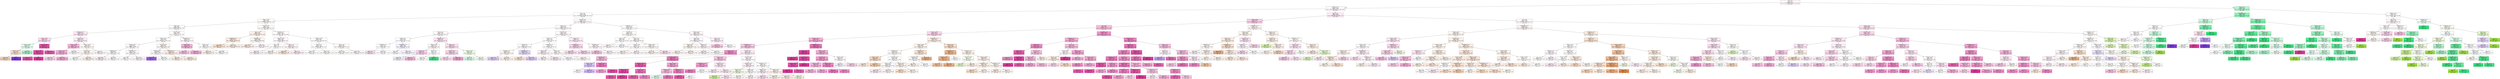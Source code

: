 digraph Tree {
node [shape=box, style="filled", color="black"] ;
0 [label="CCR <= 5.5\ngini = 0.75\nsamples = 60577\nvalue = [17289, 3534, 2830, 2724, 15159, 19041]\nclass = GDL", fillcolor="#fef7fb"] ;
1 [label="graphSize <= 22.5\ngini = 0.728\nsamples = 55185\nvalue = [16639, 2944, 346, 2724, 14341, 18191]\nclass = GDL", fillcolor="#fef7fb"] ;
0 -> 1 [labeldistance=2.5, labelangle=45, headlabel="True"] ;
2 [label="CCR <= 0.55\ngini = 0.738\nsamples = 35096\nvalue = [10540, 1562, 258, 2640, 9480, 10616]\nclass = GDL", fillcolor="#fffeff"] ;
1 -> 2 ;
3 [label="sdComp <= 0.065\ngini = 0.729\nsamples = 23344\nvalue = [7408, 504, 40, 2188, 6200, 7004]\nclass = eft", fillcolor="#fefcfa"] ;
2 -> 3 ;
4 [label="nbproc <= 4.5\ngini = 0.687\nsamples = 6658\nvalue = [2196, 184, 40, 0, 1962, 2276]\nclass = GDL", fillcolor="#fffbfd"] ;
3 -> 4 ;
5 [label="graphDepth <= 3.5\ngini = 0.69\nsamples = 1480\nvalue = [458, 40, 40, 0, 366, 576]\nclass = GDL", fillcolor="#fce8f4"] ;
4 -> 5 ;
6 [label="sdComp <= 0.02\ngini = 0.754\nsamples = 108\nvalue = [14, 20, 24, 0, 10, 40]\nclass = GDL", fillcolor="#fad9ec"] ;
5 -> 6 ;
7 [label="sdComm <= 0.065\ngini = 0.762\nsamples = 70\nvalue = [14, 16, 24, 0, 10, 6]\nclass = OLB", fillcolor="#e2fbec"] ;
6 -> 7 ;
8 [label="sdComm <= 0.02\ngini = 0.695\nsamples = 32\nvalue = [14, 4, 0, 0, 8, 6]\nclass = eft", fillcolor="#f8e0ce"] ;
7 -> 8 ;
9 [label="gini = 0.663\nsamples = 28\nvalue = [14, 4, 0, 0, 4, 6]\nclass = eft", fillcolor="#f6d1b7"] ;
8 -> 9 ;
10 [label="gini = 0.0\nsamples = 4\nvalue = [0, 0, 0, 0, 4, 0]\nclass = DL", fillcolor="#8139e5"] ;
8 -> 10 ;
11 [label="gini = 0.499\nsamples = 38\nvalue = [0, 12, 24, 0, 2, 0]\nclass = OLB", fillcolor="#a4f3c5"] ;
7 -> 11 ;
12 [label="sdComm <= 0.065\ngini = 0.188\nsamples = 38\nvalue = [0, 4, 0, 0, 0, 34]\nclass = GDL", fillcolor="#e850a9"] ;
6 -> 12 ;
13 [label="sdComm <= 0.02\ngini = 0.153\nsamples = 24\nvalue = [0, 2, 0, 0, 0, 22]\nclass = GDL", fillcolor="#e74ba6"] ;
12 -> 13 ;
14 [label="gini = 0.18\nsamples = 20\nvalue = [0, 2, 0, 0, 0, 18]\nclass = GDL", fillcolor="#e84fa8"] ;
13 -> 14 ;
15 [label="gini = 0.0\nsamples = 4\nvalue = [0, 0, 0, 0, 0, 4]\nclass = GDL", fillcolor="#e5399d"] ;
13 -> 15 ;
16 [label="gini = 0.245\nsamples = 14\nvalue = [0, 2, 0, 0, 0, 12]\nclass = GDL", fillcolor="#e95aad"] ;
12 -> 16 ;
17 [label="sdComp <= 0.02\ngini = 0.675\nsamples = 1372\nvalue = [444, 20, 16, 0, 356, 536]\nclass = GDL", fillcolor="#fcebf5"] ;
5 -> 17 ;
18 [label="sdComm <= 0.065\ngini = 0.62\nsamples = 388\nvalue = [86, 8, 0, 0, 90, 204]\nclass = GDL", fillcolor="#f5b3da"] ;
17 -> 18 ;
19 [label="sdComm <= 0.02\ngini = 0.59\nsamples = 298\nvalue = [74, 4, 0, 0, 52, 168]\nclass = GDL", fillcolor="#f4acd6"] ;
18 -> 19 ;
20 [label="gini = 0.648\nsamples = 76\nvalue = [12, 4, 0, 0, 24, 36]\nclass = GDL", fillcolor="#f9d1e8"] ;
19 -> 20 ;
21 [label="gini = 0.553\nsamples = 222\nvalue = [62, 0, 0, 0, 28, 132]\nclass = GDL", fillcolor="#f4a8d4"] ;
19 -> 21 ;
22 [label="gini = 0.642\nsamples = 90\nvalue = [12, 4, 0, 0, 38, 36]\nclass = DL", fillcolor="#faf8fe"] ;
18 -> 22 ;
23 [label="sdComm <= 0.065\ngini = 0.68\nsamples = 984\nvalue = [358, 12, 16, 0, 266, 332]\nclass = eft", fillcolor="#fefaf7"] ;
17 -> 23 ;
24 [label="sdComm <= 0.02\ngini = 0.666\nsamples = 808\nvalue = [302, 4, 0, 0, 230, 272]\nclass = eft", fillcolor="#fef8f4"] ;
23 -> 24 ;
25 [label="gini = 0.665\nsamples = 554\nvalue = [198, 0, 0, 0, 164, 192]\nclass = eft", fillcolor="#fffdfc"] ;
24 -> 25 ;
26 [label="gini = 0.665\nsamples = 254\nvalue = [104, 4, 0, 0, 66, 80]\nclass = eft", fillcolor="#fbeee4"] ;
24 -> 26 ;
27 [label="gini = 0.73\nsamples = 176\nvalue = [56, 8, 16, 0, 36, 60]\nclass = GDL", fillcolor="#fef8fc"] ;
23 -> 27 ;
28 [label="sdComm <= 0.065\ngini = 0.684\nsamples = 5178\nvalue = [1738, 144, 0, 0, 1596, 1700]\nclass = eft", fillcolor="#fffefd"] ;
4 -> 28 ;
29 [label="sdComp <= 0.02\ngini = 0.679\nsamples = 4226\nvalue = [1444, 84, 0, 0, 1320, 1378]\nclass = eft", fillcolor="#fefcfa"] ;
28 -> 29 ;
30 [label="sdComm <= 0.02\ngini = 0.676\nsamples = 2106\nvalue = [688, 32, 0, 0, 656, 730]\nclass = GDL", fillcolor="#fef9fc"] ;
29 -> 30 ;
31 [label="graphDepth <= 3.5\ngini = 0.686\nsamples = 454\nvalue = [150, 16, 0, 0, 130, 158]\nclass = GDL", fillcolor="#fefafc"] ;
30 -> 31 ;
32 [label="gini = 0.663\nsamples = 162\nvalue = [50, 0, 0, 0, 50, 62]\nclass = GDL", fillcolor="#fceaf4"] ;
31 -> 32 ;
33 [label="gini = 0.697\nsamples = 292\nvalue = [100, 16, 0, 0, 80, 96]\nclass = eft", fillcolor="#fefcfb"] ;
31 -> 33 ;
34 [label="graphDepth <= 3.5\ngini = 0.673\nsamples = 1652\nvalue = [538, 16, 0, 0, 526, 572]\nclass = GDL", fillcolor="#fef9fc"] ;
30 -> 34 ;
35 [label="gini = 0.661\nsamples = 104\nvalue = [38, 0, 0, 0, 38, 28]\nclass = eft", fillcolor="#ffffff"] ;
34 -> 35 ;
36 [label="gini = 0.673\nsamples = 1548\nvalue = [500, 16, 0, 0, 488, 544]\nclass = GDL", fillcolor="#fef7fb"] ;
34 -> 36 ;
37 [label="sdComm <= 0.02\ngini = 0.681\nsamples = 2120\nvalue = [756, 52, 0, 0, 664, 648]\nclass = eft", fillcolor="#fdf7f2"] ;
29 -> 37 ;
38 [label="graphDepth <= 3.5\ngini = 0.683\nsamples = 1184\nvalue = [376, 32, 0, 0, 404, 372]\nclass = DL", fillcolor="#fbf8fe"] ;
37 -> 38 ;
39 [label="gini = 0.32\nsamples = 64\nvalue = [4, 0, 0, 0, 52, 8]\nclass = DL", fillcolor="#9c63eb"] ;
38 -> 39 ;
40 [label="gini = 0.684\nsamples = 1120\nvalue = [372, 32, 0, 0, 352, 364]\nclass = eft", fillcolor="#fffefd"] ;
38 -> 40 ;
41 [label="graphDepth <= 3.5\ngini = 0.671\nsamples = 936\nvalue = [380, 20, 0, 0, 260, 276]\nclass = eft", fillcolor="#fbebe0"] ;
37 -> 41 ;
42 [label="gini = 0.65\nsamples = 80\nvalue = [36, 4, 0, 0, 12, 28]\nclass = eft", fillcolor="#fbece1"] ;
41 -> 42 ;
43 [label="gini = 0.67\nsamples = 856\nvalue = [344, 16, 0, 0, 248, 248]\nclass = eft", fillcolor="#fbebe0"] ;
41 -> 43 ;
44 [label="graphDepth <= 3.5\ngini = 0.702\nsamples = 952\nvalue = [294, 60, 0, 0, 276, 322]\nclass = GDL", fillcolor="#fef7fb"] ;
28 -> 44 ;
45 [label="sdComp <= 0.02\ngini = 0.626\nsamples = 108\nvalue = [26, 8, 0, 0, 16, 58]\nclass = GDL", fillcolor="#f5b2d9"] ;
44 -> 45 ;
46 [label="gini = 0.609\nsamples = 38\nvalue = [12, 4, 0, 0, 2, 20]\nclass = GDL", fillcolor="#f7c2e1"] ;
45 -> 46 ;
47 [label="gini = 0.622\nsamples = 70\nvalue = [14, 4, 0, 0, 14, 38]\nclass = GDL", fillcolor="#f4aad5"] ;
45 -> 47 ;
48 [label="sdComp <= 0.02\ngini = 0.703\nsamples = 844\nvalue = [268, 52, 0, 0, 260, 264]\nclass = eft", fillcolor="#fffefe"] ;
44 -> 48 ;
49 [label="gini = 0.703\nsamples = 216\nvalue = [84, 20, 0, 0, 48, 64]\nclass = eft", fillcolor="#fceee5"] ;
48 -> 49 ;
50 [label="gini = 0.696\nsamples = 628\nvalue = [184, 32, 0, 0, 212, 200]\nclass = DL", fillcolor="#fbf9fe"] ;
48 -> 50 ;
51 [label="sdComm <= 0.02\ngini = 0.74\nsamples = 16686\nvalue = [5212, 320, 0, 2188, 4238, 4728]\nclass = eft", fillcolor="#fefaf7"] ;
3 -> 51 ;
52 [label="nbproc <= 4.5\ngini = 0.704\nsamples = 4434\nvalue = [1616, 104, 0, 204, 1250, 1260]\nclass = eft", fillcolor="#fcf1e9"] ;
51 -> 52 ;
53 [label="graphDepth <= 3.5\ngini = 0.732\nsamples = 1570\nvalue = [580, 48, 0, 180, 386, 376]\nclass = eft", fillcolor="#fbeadf"] ;
52 -> 53 ;
54 [label="gini = 0.696\nsamples = 326\nvalue = [140, 34, 0, 0, 76, 76]\nclass = eft", fillcolor="#f8dfcc"] ;
53 -> 54 ;
55 [label="gini = 0.734\nsamples = 1244\nvalue = [440, 14, 0, 180, 310, 300]\nclass = eft", fillcolor="#fbede3"] ;
53 -> 55 ;
56 [label="graphDepth <= 3.5\ngini = 0.682\nsamples = 2864\nvalue = [1036, 56, 0, 24, 864, 884]\nclass = eft", fillcolor="#fdf5f0"] ;
52 -> 56 ;
57 [label="gini = 0.667\nsamples = 1436\nvalue = [584, 20, 0, 0, 424, 408]\nclass = eft", fillcolor="#fbebe0"] ;
56 -> 57 ;
58 [label="gini = 0.693\nsamples = 1428\nvalue = [452, 36, 0, 24, 440, 476]\nclass = GDL", fillcolor="#fefafd"] ;
56 -> 58 ;
59 [label="graphDepth <= 3.5\ngini = 0.748\nsamples = 12252\nvalue = [3596, 216, 0, 1984, 2988, 3468]\nclass = eft", fillcolor="#fffdfc"] ;
51 -> 59 ;
60 [label="sdComm <= 0.065\ngini = 0.744\nsamples = 2442\nvalue = [706, 102, 0, 268, 602, 764]\nclass = GDL", fillcolor="#fef8fc"] ;
59 -> 60 ;
61 [label="nbproc <= 4.5\ngini = 0.778\nsamples = 922\nvalue = [244, 78, 0, 172, 186, 242]\nclass = eft", fillcolor="#fffffe"] ;
60 -> 61 ;
62 [label="gini = 0.771\nsamples = 492\nvalue = [102, 62, 0, 52, 122, 154]\nclass = GDL", fillcolor="#fdeef7"] ;
61 -> 62 ;
63 [label="gini = 0.748\nsamples = 430\nvalue = [142, 16, 0, 120, 64, 88]\nclass = eft", fillcolor="#fdf6f1"] ;
61 -> 63 ;
64 [label="nbproc <= 4.5\ngini = 0.711\nsamples = 1520\nvalue = [462, 24, 0, 96, 416, 522]\nclass = GDL", fillcolor="#fef4f9"] ;
60 -> 64 ;
65 [label="gini = 0.683\nsamples = 132\nvalue = [56, 8, 0, 0, 32, 36]\nclass = eft", fillcolor="#fae5d6"] ;
64 -> 65 ;
66 [label="gini = 0.71\nsamples = 1388\nvalue = [406, 16, 0, 96, 384, 486]\nclass = GDL", fillcolor="#fdeff7"] ;
64 -> 66 ;
67 [label="sdComm <= 0.065\ngini = 0.747\nsamples = 9810\nvalue = [2890, 114, 0, 1716, 2386, 2704]\nclass = eft", fillcolor="#fefcfa"] ;
59 -> 67 ;
68 [label="nbproc <= 4.5\ngini = 0.751\nsamples = 4482\nvalue = [1288, 58, 0, 856, 1058, 1222]\nclass = eft", fillcolor="#fefcfb"] ;
67 -> 68 ;
69 [label="gini = 0.758\nsamples = 1756\nvalue = [446, 32, 0, 400, 446, 432]\nclass = eft", fillcolor="#ffffff"] ;
68 -> 69 ;
70 [label="gini = 0.742\nsamples = 2726\nvalue = [842, 26, 0, 456, 612, 790]\nclass = eft", fillcolor="#fefcfa"] ;
68 -> 70 ;
71 [label="nbproc <= 4.5\ngini = 0.744\nsamples = 5328\nvalue = [1602, 56, 0, 860, 1328, 1482]\nclass = eft", fillcolor="#fefbf9"] ;
67 -> 71 ;
72 [label="gini = 0.724\nsamples = 1558\nvalue = [522, 12, 0, 188, 340, 496]\nclass = eft", fillcolor="#fefcfa"] ;
71 -> 72 ;
73 [label="gini = 0.749\nsamples = 3770\nvalue = [1080, 44, 0, 672, 988, 986]\nclass = eft", fillcolor="#fefbf8"] ;
71 -> 73 ;
74 [label="sdComp <= 0.65\ngini = 0.747\nsamples = 11752\nvalue = [3132, 1058, 218, 452, 3280, 3612]\nclass = GDL", fillcolor="#fef7fb"] ;
2 -> 74 ;
75 [label="nbproc <= 4.5\ngini = 0.743\nsamples = 7094\nvalue = [1740, 878, 218, 0, 2058, 2200]\nclass = GDL", fillcolor="#fef9fc"] ;
74 -> 75 ;
76 [label="sdComm <= 0.2\ngini = 0.785\nsamples = 1708\nvalue = [326, 314, 190, 0, 428, 450]\nclass = GDL", fillcolor="#fffcfd"] ;
75 -> 76 ;
77 [label="sdComp <= 0.2\ngini = 0.786\nsamples = 1094\nvalue = [276, 196, 120, 0, 270, 232]\nclass = eft", fillcolor="#fffefe"] ;
76 -> 77 ;
78 [label="graphDepth <= 3.5\ngini = 0.792\nsamples = 498\nvalue = [120, 120, 104, 0, 78, 76]\nclass = eft", fillcolor="#ffffff"] ;
77 -> 78 ;
79 [label="gini = 0.719\nsamples = 32\nvalue = [8, 8, 0, 0, 4, 12]\nclass = GDL", fillcolor="#fbdeef"] ;
78 -> 79 ;
80 [label="gini = 0.791\nsamples = 466\nvalue = [112, 112, 104, 0, 74, 64]\nclass = eft", fillcolor="#ffffff"] ;
78 -> 80 ;
81 [label="graphDepth <= 3.5\ngini = 0.742\nsamples = 596\nvalue = [156, 76, 16, 0, 192, 156]\nclass = DL", fillcolor="#f5effd"] ;
77 -> 81 ;
82 [label="gini = 0.667\nsamples = 12\nvalue = [0, 4, 0, 0, 4, 4]\nclass = BIM*", fillcolor="#ffffff"] ;
81 -> 82 ;
83 [label="gini = 0.741\nsamples = 584\nvalue = [156, 72, 16, 0, 188, 152]\nclass = DL", fillcolor="#f6f0fd"] ;
81 -> 83 ;
84 [label="graphDepth <= 3.5\ngini = 0.751\nsamples = 614\nvalue = [50, 118, 70, 0, 158, 218]\nclass = GDL", fillcolor="#fce5f2"] ;
76 -> 84 ;
85 [label="sdComm <= 0.65\ngini = 0.731\nsamples = 186\nvalue = [34, 26, 4, 0, 58, 64]\nclass = GDL", fillcolor="#fef6fa"] ;
84 -> 85 ;
86 [label="sdComp <= 0.2\ngini = 0.597\nsamples = 94\nvalue = [10, 2, 0, 0, 34, 48]\nclass = GDL", fillcolor="#f9d1e8"] ;
85 -> 86 ;
87 [label="gini = 0.658\nsamples = 30\nvalue = [8, 0, 0, 0, 12, 10]\nclass = DL", fillcolor="#f2ebfc"] ;
86 -> 87 ;
88 [label="gini = 0.527\nsamples = 64\nvalue = [2, 2, 0, 0, 22, 38]\nclass = GDL", fillcolor="#f5b4da"] ;
86 -> 88 ;
89 [label="sdComp <= 0.2\ngini = 0.764\nsamples = 92\nvalue = [24, 24, 4, 0, 24, 16]\nclass = eft", fillcolor="#ffffff"] ;
85 -> 89 ;
90 [label="gini = 0.744\nsamples = 88\nvalue = [24, 24, 0, 0, 24, 16]\nclass = eft", fillcolor="#ffffff"] ;
89 -> 90 ;
91 [label="gini = 0.0\nsamples = 4\nvalue = [0, 0, 4, 0, 0, 0]\nclass = OLB", fillcolor="#39e581"] ;
89 -> 91 ;
92 [label="sdComp <= 0.2\ngini = 0.745\nsamples = 428\nvalue = [16, 92, 66, 0, 100, 154]\nclass = GDL", fillcolor="#fbdeef"] ;
84 -> 92 ;
93 [label="sdComm <= 0.65\ngini = 0.728\nsamples = 332\nvalue = [12, 58, 52, 0, 76, 134]\nclass = GDL", fillcolor="#f9d2e9"] ;
92 -> 93 ;
94 [label="gini = 0.751\nsamples = 266\nvalue = [12, 52, 48, 0, 60, 94]\nclass = GDL", fillcolor="#fbdeef"] ;
93 -> 94 ;
95 [label="gini = 0.562\nsamples = 66\nvalue = [0, 6, 4, 0, 16, 40]\nclass = GDL", fillcolor="#f3a0d0"] ;
93 -> 95 ;
96 [label="sdComm <= 0.65\ngini = 0.746\nsamples = 96\nvalue = [4, 34, 14, 0, 24, 20]\nclass = BIM*", fillcolor="#f1fbe3"] ;
92 -> 96 ;
97 [label="gini = 0.706\nsamples = 34\nvalue = [4, 8, 14, 0, 0, 8]\nclass = OLB", fillcolor="#d1f9e2"] ;
96 -> 97 ;
98 [label="gini = 0.637\nsamples = 62\nvalue = [0, 26, 0, 0, 24, 12]\nclass = BIM*", fillcolor="#fafef5"] ;
96 -> 98 ;
99 [label="sdComm <= 0.65\ngini = 0.723\nsamples = 5386\nvalue = [1414, 564, 28, 0, 1630, 1750]\nclass = GDL", fillcolor="#fef9fc"] ;
75 -> 99 ;
100 [label="sdComm <= 0.2\ngini = 0.737\nsamples = 2660\nvalue = [782, 352, 28, 0, 780, 718]\nclass = eft", fillcolor="#ffffff"] ;
99 -> 100 ;
101 [label="sdComp <= 0.2\ngini = 0.713\nsamples = 710\nvalue = [220, 28, 28, 0, 234, 200]\nclass = DL", fillcolor="#fbf9fe"] ;
100 -> 101 ;
102 [label="graphDepth <= 3.5\ngini = 0.713\nsamples = 498\nvalue = [168, 12, 28, 0, 146, 144]\nclass = eft", fillcolor="#fdf7f3"] ;
101 -> 102 ;
103 [label="gini = 0.711\nsamples = 106\nvalue = [20, 12, 4, 0, 46, 24]\nclass = DL", fillcolor="#ddcaf8"] ;
102 -> 103 ;
104 [label="gini = 0.695\nsamples = 392\nvalue = [148, 0, 24, 0, 100, 120]\nclass = eft", fillcolor="#fcf2eb"] ;
102 -> 104 ;
105 [label="graphDepth <= 3.5\ngini = 0.692\nsamples = 212\nvalue = [52, 16, 0, 0, 88, 56]\nclass = DL", fillcolor="#e5d6fa"] ;
101 -> 105 ;
106 [label="gini = 0.708\nsamples = 48\nvalue = [20, 12, 0, 0, 8, 8]\nclass = eft", fillcolor="#f9e3d3"] ;
105 -> 106 ;
107 [label="gini = 0.638\nsamples = 164\nvalue = [32, 4, 0, 0, 80, 48]\nclass = DL", fillcolor="#dcc8f8"] ;
105 -> 107 ;
108 [label="graphDepth <= 3.5\ngini = 0.74\nsamples = 1950\nvalue = [562, 324, 0, 0, 546, 518]\nclass = eft", fillcolor="#fffefd"] ;
100 -> 108 ;
109 [label="sdComp <= 0.2\ngini = 0.701\nsamples = 184\nvalue = [56, 12, 0, 0, 50, 66]\nclass = GDL", fillcolor="#fdf0f7"] ;
108 -> 109 ;
110 [label="gini = 0.658\nsamples = 122\nvalue = [48, 0, 0, 0, 32, 42]\nclass = eft", fillcolor="#fdf6f0"] ;
109 -> 110 ;
111 [label="gini = 0.712\nsamples = 62\nvalue = [8, 12, 0, 0, 18, 24]\nclass = GDL", fillcolor="#fbe4f2"] ;
109 -> 111 ;
112 [label="sdComp <= 0.2\ngini = 0.742\nsamples = 1766\nvalue = [506, 312, 0, 0, 496, 452]\nclass = eft", fillcolor="#fffefd"] ;
108 -> 112 ;
113 [label="gini = 0.743\nsamples = 1036\nvalue = [272, 188, 0, 0, 296, 280]\nclass = DL", fillcolor="#fcfbfe"] ;
112 -> 113 ;
114 [label="gini = 0.738\nsamples = 730\nvalue = [234, 124, 0, 0, 200, 172]\nclass = eft", fillcolor="#fdf7f2"] ;
112 -> 114 ;
115 [label="sdComp <= 0.2\ngini = 0.7\nsamples = 2726\nvalue = [632, 212, 0, 0, 850, 1032]\nclass = GDL", fillcolor="#fcecf5"] ;
99 -> 115 ;
116 [label="graphDepth <= 3.5\ngini = 0.677\nsamples = 908\nvalue = [108, 122, 0, 0, 270, 408]\nclass = GDL", fillcolor="#f9d4ea"] ;
115 -> 116 ;
117 [label="gini = 0.692\nsamples = 344\nvalue = [28, 78, 0, 0, 94, 144]\nclass = GDL", fillcolor="#fad7eb"] ;
116 -> 117 ;
118 [label="gini = 0.657\nsamples = 564\nvalue = [80, 44, 0, 0, 176, 264]\nclass = GDL", fillcolor="#f9d2e9"] ;
116 -> 118 ;
119 [label="graphDepth <= 3.5\ngini = 0.695\nsamples = 1818\nvalue = [524, 90, 0, 0, 580, 624]\nclass = GDL", fillcolor="#fef8fc"] ;
115 -> 119 ;
120 [label="gini = 0.504\nsamples = 82\nvalue = [0, 2, 0, 0, 32, 48]\nclass = GDL", fillcolor="#f7c0e0"] ;
119 -> 120 ;
121 [label="gini = 0.697\nsamples = 1736\nvalue = [524, 88, 0, 0, 548, 576]\nclass = GDL", fillcolor="#fefafd"] ;
119 -> 121 ;
122 [label="graphDepth <= 3.5\ngini = 0.739\nsamples = 4658\nvalue = [1392, 180, 0, 452, 1222, 1412]\nclass = GDL", fillcolor="#fffefe"] ;
74 -> 122 ;
123 [label="sdComm <= 0.2\ngini = 0.755\nsamples = 2706\nvalue = [804, 86, 0, 452, 618, 746]\nclass = eft", fillcolor="#fefbf9"] ;
122 -> 123 ;
124 [label="nbproc <= 4.5\ngini = 0.748\nsamples = 834\nvalue = [224, 2, 0, 172, 228, 208]\nclass = DL", fillcolor="#fefeff"] ;
123 -> 124 ;
125 [label="gini = 0.67\nsamples = 172\nvalue = [64, 2, 0, 0, 48, 58]\nclass = eft", fillcolor="#fef8f5"] ;
124 -> 125 ;
126 [label="gini = 0.749\nsamples = 662\nvalue = [160, 0, 0, 172, 180, 150]\nclass = DL", fillcolor="#fdfcff"] ;
124 -> 126 ;
127 [label="nbproc <= 4.5\ngini = 0.754\nsamples = 1872\nvalue = [580, 84, 0, 280, 390, 538]\nclass = eft", fillcolor="#fefbf9"] ;
123 -> 127 ;
128 [label="sdComm <= 0.65\ngini = 0.774\nsamples = 756\nvalue = [204, 62, 0, 144, 134, 212]\nclass = GDL", fillcolor="#fffcfe"] ;
127 -> 128 ;
129 [label="gini = 0.746\nsamples = 132\nvalue = [40, 32, 0, 0, 28, 32]\nclass = eft", fillcolor="#fdf5ef"] ;
128 -> 129 ;
130 [label="gini = 0.763\nsamples = 624\nvalue = [164, 30, 0, 144, 106, 180]\nclass = GDL", fillcolor="#fef8fc"] ;
128 -> 130 ;
131 [label="sdComm <= 0.65\ngini = 0.733\nsamples = 1116\nvalue = [376, 22, 0, 136, 256, 326]\nclass = eft", fillcolor="#fdf7f2"] ;
127 -> 131 ;
132 [label="gini = 0.733\nsamples = 1022\nvalue = [348, 14, 0, 136, 236, 288]\nclass = eft", fillcolor="#fdf5ef"] ;
131 -> 132 ;
133 [label="gini = 0.695\nsamples = 94\nvalue = [28, 8, 0, 0, 20, 38]\nclass = GDL", fillcolor="#fbe1f0"] ;
131 -> 133 ;
134 [label="sdComm <= 0.65\ngini = 0.695\nsamples = 1952\nvalue = [588, 94, 0, 0, 604, 666]\nclass = GDL", fillcolor="#fef6fa"] ;
122 -> 134 ;
135 [label="nbproc <= 4.5\ngini = 0.685\nsamples = 1572\nvalue = [496, 48, 0, 0, 496, 532]\nclass = GDL", fillcolor="#fef8fc"] ;
134 -> 135 ;
136 [label="sdComm <= 0.2\ngini = 0.69\nsamples = 654\nvalue = [238, 28, 0, 0, 190, 198]\nclass = eft", fillcolor="#fdf4ee"] ;
135 -> 136 ;
137 [label="gini = 0.715\nsamples = 160\nvalue = [56, 16, 0, 0, 48, 40]\nclass = eft", fillcolor="#fdf6f1"] ;
136 -> 137 ;
138 [label="gini = 0.679\nsamples = 494\nvalue = [182, 12, 0, 0, 142, 158]\nclass = eft", fillcolor="#fdf6f1"] ;
136 -> 138 ;
139 [label="sdComm <= 0.2\ngini = 0.677\nsamples = 918\nvalue = [258, 20, 0, 0, 306, 334]\nclass = GDL", fillcolor="#fef6fb"] ;
135 -> 139 ;
140 [label="gini = 0.692\nsamples = 184\nvalue = [56, 8, 0, 0, 56, 64]\nclass = GDL", fillcolor="#fdf3f9"] ;
139 -> 140 ;
141 [label="gini = 0.673\nsamples = 734\nvalue = [202, 12, 0, 0, 250, 270]\nclass = GDL", fillcolor="#fef7fb"] ;
139 -> 141 ;
142 [label="nbproc <= 4.5\ngini = 0.722\nsamples = 380\nvalue = [92, 46, 0, 0, 108, 134]\nclass = GDL", fillcolor="#fdecf6"] ;
134 -> 142 ;
143 [label="gini = 0.679\nsamples = 80\nvalue = [12, 18, 0, 0, 12, 38]\nclass = GDL", fillcolor="#f7bfdf"] ;
142 -> 143 ;
144 [label="gini = 0.715\nsamples = 300\nvalue = [80, 28, 0, 0, 96, 96]\nclass = DL", fillcolor="#ffffff"] ;
142 -> 144 ;
145 [label="nbproc <= 4.5\ngini = 0.702\nsamples = 20089\nvalue = [6099, 1382, 88, 84, 4861, 7575]\nclass = GDL", fillcolor="#fceaf5"] ;
1 -> 145 ;
146 [label="sdComp <= 0.65\ngini = 0.673\nsamples = 6177\nvalue = [1623, 380, 72, 0, 1251, 2851]\nclass = GDL", fillcolor="#f8cae5"] ;
145 -> 146 ;
147 [label="CCR <= 0.55\ngini = 0.657\nsamples = 5044\nvalue = [1198, 274, 72, 0, 1016, 2484]\nclass = GDL", fillcolor="#f6bdde"] ;
146 -> 147 ;
148 [label="sdComp <= 0.065\ngini = 0.697\nsamples = 3288\nvalue = [882, 260, 56, 0, 698, 1392]\nclass = GDL", fillcolor="#f9d5ea"] ;
147 -> 148 ;
149 [label="graphSize <= 75.0\ngini = 0.651\nsamples = 1878\nvalue = [320, 150, 56, 0, 368, 984]\nclass = GDL", fillcolor="#f4aed7"] ;
148 -> 149 ;
150 [label="graphDepth <= 9.0\ngini = 0.701\nsamples = 1382\nvalue = [266, 132, 56, 0, 308, 620]\nclass = GDL", fillcolor="#f7c5e3"] ;
149 -> 150 ;
151 [label="sdComm <= 0.02\ngini = 0.48\nsamples = 432\nvalue = [14, 8, 16, 0, 100, 294]\nclass = GDL", fillcolor="#f08bc6"] ;
150 -> 151 ;
152 [label="graphDepth <= 6.5\ngini = 0.533\nsamples = 154\nvalue = [6, 4, 0, 0, 54, 90]\nclass = GDL", fillcolor="#f6b8dc"] ;
151 -> 152 ;
153 [label="sdComp <= 0.02\ngini = 0.568\nsamples = 62\nvalue = [4, 2, 0, 0, 34, 22]\nclass = DL", fillcolor="#d9c4f7"] ;
152 -> 153 ;
154 [label="gini = 0.64\nsamples = 10\nvalue = [0, 2, 0, 0, 4, 4]\nclass = DL", fillcolor="#ffffff"] ;
153 -> 154 ;
155 [label="gini = 0.541\nsamples = 52\nvalue = [4, 0, 0, 0, 30, 18]\nclass = DL", fillcolor="#d3b9f6"] ;
153 -> 155 ;
156 [label="sdComp <= 0.02\ngini = 0.405\nsamples = 92\nvalue = [2, 2, 0, 0, 20, 68]\nclass = GDL", fillcolor="#ee7bbe"] ;
152 -> 156 ;
157 [label="gini = 0.459\nsamples = 56\nvalue = [0, 0, 0, 0, 20, 36]\nclass = GDL", fillcolor="#f3a7d3"] ;
156 -> 157 ;
158 [label="gini = 0.204\nsamples = 36\nvalue = [2, 2, 0, 0, 0, 32]\nclass = GDL", fillcolor="#e850a9"] ;
156 -> 158 ;
159 [label="sdComm <= 0.065\ngini = 0.43\nsamples = 278\nvalue = [8, 4, 16, 0, 46, 204]\nclass = GDL", fillcolor="#ed78bc"] ;
151 -> 159 ;
160 [label="graphSize <= 40.0\ngini = 0.273\nsamples = 164\nvalue = [0, 4, 0, 0, 22, 138]\nclass = GDL", fillcolor="#ea5daf"] ;
159 -> 160 ;
161 [label="sdComp <= 0.02\ngini = 0.168\nsamples = 88\nvalue = [0, 2, 0, 0, 6, 80]\nclass = GDL", fillcolor="#e84ca7"] ;
160 -> 161 ;
162 [label="gini = 0.245\nsamples = 42\nvalue = [0, 0, 0, 0, 6, 36]\nclass = GDL", fillcolor="#e95aad"] ;
161 -> 162 ;
163 [label="gini = 0.083\nsamples = 46\nvalue = [0, 2, 0, 0, 0, 44]\nclass = GDL", fillcolor="#e642a1"] ;
161 -> 163 ;
164 [label="sdComp <= 0.02\ngini = 0.373\nsamples = 76\nvalue = [0, 2, 0, 0, 16, 58]\nclass = GDL", fillcolor="#ed74ba"] ;
160 -> 164 ;
165 [label="gini = 0.304\nsamples = 34\nvalue = [0, 2, 0, 0, 4, 28]\nclass = GDL", fillcolor="#ea61b1"] ;
164 -> 165 ;
166 [label="gini = 0.408\nsamples = 42\nvalue = [0, 0, 0, 0, 12, 30]\nclass = GDL", fillcolor="#ef88c4"] ;
164 -> 166 ;
167 [label="sdComp <= 0.02\ngini = 0.596\nsamples = 114\nvalue = [8, 0, 16, 0, 24, 66]\nclass = GDL", fillcolor="#f3a3d1"] ;
159 -> 167 ;
168 [label="graphDepth <= 6.5\ngini = 0.669\nsamples = 70\nvalue = [8, 0, 16, 0, 12, 34]\nclass = GDL", fillcolor="#f6bdde"] ;
167 -> 168 ;
169 [label="gini = 0.654\nsamples = 38\nvalue = [0, 0, 16, 0, 12, 10]\nclass = OLB", fillcolor="#e1fbec"] ;
168 -> 169 ;
170 [label="gini = 0.375\nsamples = 32\nvalue = [8, 0, 0, 0, 0, 24]\nclass = GDL", fillcolor="#ee7bbe"] ;
168 -> 170 ;
171 [label="graphDepth <= 6.5\ngini = 0.397\nsamples = 44\nvalue = [0, 0, 0, 0, 12, 32]\nclass = GDL", fillcolor="#ef83c2"] ;
167 -> 171 ;
172 [label="gini = 0.245\nsamples = 28\nvalue = [0, 0, 0, 0, 4, 24]\nclass = GDL", fillcolor="#e95aad"] ;
171 -> 172 ;
173 [label="gini = 0.5\nsamples = 16\nvalue = [0, 0, 0, 0, 8, 8]\nclass = DL", fillcolor="#ffffff"] ;
171 -> 173 ;
174 [label="sdComm <= 0.02\ngini = 0.745\nsamples = 950\nvalue = [252, 124, 40, 0, 208, 326]\nclass = GDL", fillcolor="#fceaf5"] ;
150 -> 174 ;
175 [label="sdComp <= 0.02\ngini = 0.671\nsamples = 268\nvalue = [62, 18, 0, 0, 64, 124]\nclass = GDL", fillcolor="#f7c5e2"] ;
174 -> 175 ;
176 [label="graphDepth <= 13.5\ngini = 0.592\nsamples = 102\nvalue = [12, 10, 0, 0, 20, 60]\nclass = GDL", fillcolor="#f29ecf"] ;
175 -> 176 ;
177 [label="gini = 0.49\nsamples = 64\nvalue = [10, 6, 0, 0, 4, 44]\nclass = GDL", fillcolor="#ef82c1"] ;
176 -> 177 ;
178 [label="gini = 0.632\nsamples = 38\nvalue = [2, 4, 0, 0, 16, 16]\nclass = DL", fillcolor="#ffffff"] ;
176 -> 178 ;
179 [label="graphSize <= 40.0\ngini = 0.688\nsamples = 166\nvalue = [50, 8, 0, 0, 44, 64]\nclass = GDL", fillcolor="#fce7f3"] ;
175 -> 179 ;
180 [label="gini = 0.678\nsamples = 124\nvalue = [40, 4, 0, 0, 32, 48]\nclass = GDL", fillcolor="#fdecf6"] ;
179 -> 180 ;
181 [label="gini = 0.707\nsamples = 42\nvalue = [10, 4, 0, 0, 12, 16]\nclass = GDL", fillcolor="#fce5f2"] ;
179 -> 181 ;
182 [label="sdComm <= 0.065\ngini = 0.762\nsamples = 682\nvalue = [190, 106, 40, 0, 144, 202]\nclass = GDL", fillcolor="#fefafd"] ;
174 -> 182 ;
183 [label="graphSize <= 40.0\ngini = 0.745\nsamples = 280\nvalue = [70, 60, 0, 0, 64, 86]\nclass = GDL", fillcolor="#fdf0f8"] ;
182 -> 183 ;
184 [label="sdComp <= 0.02\ngini = 0.701\nsamples = 136\nvalue = [20, 56, 0, 0, 20, 40]\nclass = BIM*", fillcolor="#effbde"] ;
183 -> 184 ;
185 [label="gini = 0.565\nsamples = 80\nvalue = [4, 48, 0, 0, 8, 20]\nclass = BIM*", fillcolor="#d1f3a3"] ;
184 -> 185 ;
186 [label="gini = 0.724\nsamples = 56\nvalue = [16, 8, 0, 0, 12, 20]\nclass = GDL", fillcolor="#fcebf5"] ;
184 -> 186 ;
187 [label="sdComp <= 0.02\ngini = 0.683\nsamples = 144\nvalue = [50, 4, 0, 0, 44, 46]\nclass = eft", fillcolor="#fefaf7"] ;
183 -> 187 ;
188 [label="gini = 0.661\nsamples = 58\nvalue = [22, 0, 0, 0, 20, 16]\nclass = eft", fillcolor="#fef8f5"] ;
187 -> 188 ;
189 [label="gini = 0.692\nsamples = 86\nvalue = [28, 4, 0, 0, 24, 30]\nclass = GDL", fillcolor="#fef8fc"] ;
187 -> 189 ;
190 [label="graphDepth <= 13.5\ngini = 0.765\nsamples = 402\nvalue = [120, 46, 40, 0, 80, 116]\nclass = eft", fillcolor="#fffdfc"] ;
182 -> 190 ;
191 [label="sdComp <= 0.02\ngini = 0.711\nsamples = 210\nvalue = [64, 10, 8, 0, 52, 76]\nclass = GDL", fillcolor="#fdeff7"] ;
190 -> 191 ;
192 [label="gini = 0.705\nsamples = 160\nvalue = [44, 4, 8, 0, 44, 60]\nclass = GDL", fillcolor="#fbe4f1"] ;
191 -> 192 ;
193 [label="gini = 0.698\nsamples = 50\nvalue = [20, 6, 0, 0, 8, 16]\nclass = eft", fillcolor="#fcf0e8"] ;
191 -> 193 ;
194 [label="sdComp <= 0.02\ngini = 0.787\nsamples = 192\nvalue = [56, 36, 32, 0, 28, 40]\nclass = eft", fillcolor="#fcf2ea"] ;
190 -> 194 ;
195 [label="gini = 0.785\nsamples = 160\nvalue = [48, 24, 32, 0, 24, 32]\nclass = eft", fillcolor="#fcefe6"] ;
194 -> 195 ;
196 [label="gini = 0.719\nsamples = 32\nvalue = [8, 12, 0, 0, 4, 8]\nclass = BIM*", fillcolor="#effbde"] ;
194 -> 196 ;
197 [label="graphDepth <= 25.5\ngini = 0.434\nsamples = 496\nvalue = [54, 18, 0, 0, 60, 364]\nclass = GDL", fillcolor="#ed75bb"] ;
149 -> 197 ;
198 [label="sdComp <= 0.02\ngini = 0.067\nsamples = 230\nvalue = [0, 0, 0, 0, 8, 222]\nclass = GDL", fillcolor="#e640a1"] ;
197 -> 198 ;
199 [label="gini = 0.0\nsamples = 120\nvalue = [0, 0, 0, 0, 0, 120]\nclass = GDL", fillcolor="#e5399d"] ;
198 -> 199 ;
200 [label="sdComm <= 0.065\ngini = 0.135\nsamples = 110\nvalue = [0, 0, 0, 0, 8, 102]\nclass = GDL", fillcolor="#e749a5"] ;
198 -> 200 ;
201 [label="sdComm <= 0.02\ngini = 0.184\nsamples = 78\nvalue = [0, 0, 0, 0, 8, 70]\nclass = GDL", fillcolor="#e850a8"] ;
200 -> 201 ;
202 [label="gini = 0.0\nsamples = 30\nvalue = [0, 0, 0, 0, 0, 30]\nclass = GDL", fillcolor="#e5399d"] ;
201 -> 202 ;
203 [label="gini = 0.278\nsamples = 48\nvalue = [0, 0, 0, 0, 8, 40]\nclass = GDL", fillcolor="#ea61b1"] ;
201 -> 203 ;
204 [label="gini = 0.0\nsamples = 32\nvalue = [0, 0, 0, 0, 0, 32]\nclass = GDL", fillcolor="#e5399d"] ;
200 -> 204 ;
205 [label="sdComm <= 0.065\ngini = 0.631\nsamples = 266\nvalue = [54, 18, 0, 0, 52, 142]\nclass = GDL", fillcolor="#f4add6"] ;
197 -> 205 ;
206 [label="sdComm <= 0.02\ngini = 0.568\nsamples = 174\nvalue = [20, 12, 0, 0, 36, 106]\nclass = GDL", fillcolor="#f29bcd"] ;
205 -> 206 ;
207 [label="sdComp <= 0.02\ngini = 0.606\nsamples = 92\nvalue = [16, 2, 0, 0, 24, 50]\nclass = GDL", fillcolor="#f5b3da"] ;
206 -> 207 ;
208 [label="gini = 0.604\nsamples = 60\nvalue = [12, 0, 0, 0, 16, 32]\nclass = GDL", fillcolor="#f6b7db"] ;
207 -> 208 ;
209 [label="gini = 0.602\nsamples = 32\nvalue = [4, 2, 0, 0, 8, 18]\nclass = GDL", fillcolor="#f4acd6"] ;
207 -> 209 ;
210 [label="sdComp <= 0.02\ngini = 0.495\nsamples = 82\nvalue = [4, 10, 0, 0, 12, 56]\nclass = GDL", fillcolor="#ef83c1"] ;
206 -> 210 ;
211 [label="gini = 0.43\nsamples = 44\nvalue = [0, 4, 0, 0, 8, 32]\nclass = GDL", fillcolor="#ee7bbe"] ;
210 -> 211 ;
212 [label="gini = 0.554\nsamples = 38\nvalue = [4, 6, 0, 0, 4, 24]\nclass = GDL", fillcolor="#f090c8"] ;
210 -> 212 ;
213 [label="sdComp <= 0.02\ngini = 0.676\nsamples = 92\nvalue = [34, 6, 0, 0, 16, 36]\nclass = GDL", fillcolor="#fef8fc"] ;
205 -> 213 ;
214 [label="gini = 0.707\nsamples = 44\nvalue = [14, 4, 0, 0, 16, 10]\nclass = DL", fillcolor="#f7f2fd"] ;
213 -> 214 ;
215 [label="gini = 0.531\nsamples = 48\nvalue = [20, 2, 0, 0, 0, 26]\nclass = GDL", fillcolor="#f9d5ea"] ;
213 -> 215 ;
216 [label="graphDepth <= 13.5\ngini = 0.697\nsamples = 1410\nvalue = [562, 110, 0, 0, 330, 408]\nclass = eft", fillcolor="#fbece1"] ;
148 -> 216 ;
217 [label="sdComm <= 0.065\ngini = 0.693\nsamples = 942\nvalue = [356, 54, 0, 0, 238, 294]\nclass = eft", fillcolor="#fdf3ec"] ;
216 -> 217 ;
218 [label="graphDepth <= 6.5\ngini = 0.697\nsamples = 684\nvalue = [240, 38, 0, 0, 188, 218]\nclass = eft", fillcolor="#fef9f6"] ;
217 -> 218 ;
219 [label="sdComm <= 0.02\ngini = 0.664\nsamples = 82\nvalue = [40, 8, 0, 0, 14, 20]\nclass = eft", fillcolor="#f7d6bf"] ;
218 -> 219 ;
220 [label="gini = 0.687\nsamples = 38\nvalue = [16, 6, 0, 0, 4, 12]\nclass = eft", fillcolor="#fbece1"] ;
219 -> 220 ;
221 [label="gini = 0.616\nsamples = 44\nvalue = [24, 2, 0, 0, 10, 8]\nclass = eft", fillcolor="#f4cbad"] ;
219 -> 221 ;
222 [label="graphSize <= 40.0\ngini = 0.695\nsamples = 602\nvalue = [200, 30, 0, 0, 174, 198]\nclass = eft", fillcolor="#fffefe"] ;
218 -> 222 ;
223 [label="sdComm <= 0.02\ngini = 0.698\nsamples = 466\nvalue = [148, 26, 0, 0, 132, 160]\nclass = GDL", fillcolor="#fef8fb"] ;
222 -> 223 ;
224 [label="gini = 0.699\nsamples = 250\nvalue = [70, 16, 0, 0, 72, 92]\nclass = GDL", fillcolor="#fce9f4"] ;
223 -> 224 ;
225 [label="gini = 0.691\nsamples = 216\nvalue = [78, 10, 0, 0, 60, 68]\nclass = eft", fillcolor="#fdf6f2"] ;
223 -> 225 ;
226 [label="sdComm <= 0.02\ngini = 0.679\nsamples = 136\nvalue = [52, 4, 0, 0, 42, 38]\nclass = eft", fillcolor="#fcf2ea"] ;
222 -> 226 ;
227 [label="gini = 0.673\nsamples = 36\nvalue = [16, 2, 0, 0, 10, 8]\nclass = eft", fillcolor="#f9e2d1"] ;
226 -> 227 ;
228 [label="gini = 0.678\nsamples = 100\nvalue = [36, 2, 0, 0, 32, 30]\nclass = eft", fillcolor="#fdf8f3"] ;
226 -> 228 ;
229 [label="graphDepth <= 9.0\ngini = 0.67\nsamples = 258\nvalue = [116, 16, 0, 0, 50, 76]\nclass = eft", fillcolor="#f9e3d3"] ;
217 -> 229 ;
230 [label="graphDepth <= 6.5\ngini = 0.684\nsamples = 196\nvalue = [74, 10, 0, 0, 44, 68]\nclass = eft", fillcolor="#fef9f6"] ;
229 -> 230 ;
231 [label="gini = 0.651\nsamples = 102\nvalue = [42, 0, 0, 0, 24, 36]\nclass = eft", fillcolor="#fdf4ed"] ;
230 -> 231 ;
232 [label="gini = 0.712\nsamples = 94\nvalue = [32, 10, 0, 0, 20, 32]\nclass = eft", fillcolor="#ffffff"] ;
230 -> 232 ;
233 [label="gini = 0.506\nsamples = 62\nvalue = [42, 6, 0, 0, 6, 8]\nclass = eft", fillcolor="#efb082"] ;
229 -> 233 ;
234 [label="sdComm <= 0.02\ngini = 0.694\nsamples = 468\nvalue = [206, 56, 0, 0, 92, 114]\nclass = eft", fillcolor="#f8decc"] ;
216 -> 234 ;
235 [label="graphDepth <= 25.5\ngini = 0.551\nsamples = 126\nvalue = [80, 12, 0, 0, 18, 16]\nclass = eft", fillcolor="#f0b78d"] ;
234 -> 235 ;
236 [label="graphSize <= 75.0\ngini = 0.531\nsamples = 114\nvalue = [74, 6, 0, 0, 18, 16]\nclass = eft", fillcolor="#f0b68c"] ;
235 -> 236 ;
237 [label="gini = 0.602\nsamples = 28\nvalue = [16, 4, 0, 0, 6, 2]\nclass = eft", fillcolor="#f3c6a5"] ;
236 -> 237 ;
238 [label="gini = 0.499\nsamples = 86\nvalue = [58, 2, 0, 0, 12, 14]\nclass = eft", fillcolor="#efb286"] ;
236 -> 238 ;
239 [label="gini = 0.5\nsamples = 12\nvalue = [6, 6, 0, 0, 0, 0]\nclass = eft", fillcolor="#ffffff"] ;
235 -> 239 ;
240 [label="graphSize <= 75.0\ngini = 0.719\nsamples = 342\nvalue = [126, 44, 0, 0, 74, 98]\nclass = eft", fillcolor="#fcf1e8"] ;
234 -> 240 ;
241 [label="sdComm <= 0.065\ngini = 0.715\nsamples = 72\nvalue = [22, 26, 0, 0, 8, 16]\nclass = BIM*", fillcolor="#f7fdef"] ;
240 -> 241 ;
242 [label="gini = 0.694\nsamples = 28\nvalue = [4, 12, 0, 0, 4, 8]\nclass = BIM*", fillcolor="#ebfad7"] ;
241 -> 242 ;
243 [label="gini = 0.69\nsamples = 44\nvalue = [18, 14, 0, 0, 4, 8]\nclass = eft", fillcolor="#fceee5"] ;
241 -> 243 ;
244 [label="sdComm <= 0.065\ngini = 0.695\nsamples = 270\nvalue = [104, 18, 0, 0, 66, 82]\nclass = eft", fillcolor="#fcf0e8"] ;
240 -> 244 ;
245 [label="graphDepth <= 25.5\ngini = 0.685\nsamples = 196\nvalue = [76, 8, 0, 0, 54, 58]\nclass = eft", fillcolor="#fcefe5"] ;
244 -> 245 ;
246 [label="gini = 0.654\nsamples = 78\nvalue = [36, 2, 0, 0, 18, 22]\nclass = eft", fillcolor="#f8e0ce"] ;
245 -> 246 ;
247 [label="gini = 0.696\nsamples = 118\nvalue = [40, 6, 0, 0, 36, 36]\nclass = eft", fillcolor="#fef9f5"] ;
245 -> 247 ;
248 [label="graphDepth <= 25.5\ngini = 0.707\nsamples = 74\nvalue = [28, 10, 0, 0, 12, 24]\nclass = eft", fillcolor="#fdf5ef"] ;
244 -> 248 ;
249 [label="gini = 0.681\nsamples = 24\nvalue = [10, 2, 0, 0, 4, 8]\nclass = eft", fillcolor="#fcefe6"] ;
248 -> 249 ;
250 [label="gini = 0.717\nsamples = 50\nvalue = [18, 8, 0, 0, 8, 16]\nclass = eft", fillcolor="#fdf8f3"] ;
248 -> 250 ;
251 [label="graphSize <= 40.0\ngini = 0.548\nsamples = 1756\nvalue = [316, 14, 16, 0, 318, 1092]\nclass = GDL", fillcolor="#f194ca"] ;
147 -> 251 ;
252 [label="graphDepth <= 7.5\ngini = 0.606\nsamples = 852\nvalue = [198, 8, 16, 0, 160, 470]\nclass = GDL", fillcolor="#f4add6"] ;
251 -> 252 ;
253 [label="sdComp <= 0.2\ngini = 0.491\nsamples = 216\nvalue = [42, 2, 0, 0, 26, 146]\nclass = GDL", fillcolor="#ef89c4"] ;
252 -> 253 ;
254 [label="sdComm <= 0.2\ngini = 0.271\nsamples = 114\nvalue = [16, 2, 0, 0, 0, 96]\nclass = GDL", fillcolor="#ea5daf"] ;
253 -> 254 ;
255 [label="gini = 0.417\nsamples = 54\nvalue = [16, 0, 0, 0, 0, 38]\nclass = GDL", fillcolor="#f08cc6"] ;
254 -> 255 ;
256 [label="sdComm <= 0.65\ngini = 0.064\nsamples = 60\nvalue = [0, 2, 0, 0, 0, 58]\nclass = GDL", fillcolor="#e640a0"] ;
254 -> 256 ;
257 [label="gini = 0.0\nsamples = 48\nvalue = [0, 0, 0, 0, 0, 48]\nclass = GDL", fillcolor="#e5399d"] ;
256 -> 257 ;
258 [label="gini = 0.278\nsamples = 12\nvalue = [0, 2, 0, 0, 0, 10]\nclass = GDL", fillcolor="#ea61b1"] ;
256 -> 258 ;
259 [label="sdComm <= 0.65\ngini = 0.63\nsamples = 102\nvalue = [26, 0, 0, 0, 26, 50]\nclass = GDL", fillcolor="#f7c0e0"] ;
253 -> 259 ;
260 [label="sdComm <= 0.2\ngini = 0.532\nsamples = 54\nvalue = [4, 0, 0, 0, 18, 32]\nclass = GDL", fillcolor="#f5b2d9"] ;
259 -> 260 ;
261 [label="gini = 0.521\nsamples = 26\nvalue = [2, 0, 0, 0, 8, 16]\nclass = GDL", fillcolor="#f3a7d3"] ;
260 -> 261 ;
262 [label="gini = 0.541\nsamples = 28\nvalue = [2, 0, 0, 0, 10, 16]\nclass = GDL", fillcolor="#f6bdde"] ;
260 -> 262 ;
263 [label="gini = 0.622\nsamples = 48\nvalue = [22, 0, 0, 0, 8, 18]\nclass = eft", fillcolor="#fceee5"] ;
259 -> 263 ;
264 [label="sdComp <= 0.2\ngini = 0.635\nsamples = 636\nvalue = [156, 6, 16, 0, 134, 324]\nclass = GDL", fillcolor="#f6badd"] ;
252 -> 264 ;
265 [label="sdComm <= 0.65\ngini = 0.654\nsamples = 232\nvalue = [86, 0, 0, 0, 56, 90]\nclass = GDL", fillcolor="#fefafc"] ;
264 -> 265 ;
266 [label="sdComm <= 0.2\ngini = 0.656\nsamples = 208\nvalue = [86, 0, 0, 0, 56, 66]\nclass = eft", fillcolor="#fbede3"] ;
265 -> 266 ;
267 [label="gini = 0.635\nsamples = 48\nvalue = [10, 0, 0, 0, 16, 22]\nclass = GDL", fillcolor="#fadaed"] ;
266 -> 267 ;
268 [label="gini = 0.636\nsamples = 160\nvalue = [76, 0, 0, 0, 40, 44]\nclass = eft", fillcolor="#f8dcc8"] ;
266 -> 268 ;
269 [label="gini = 0.0\nsamples = 24\nvalue = [0, 0, 0, 0, 0, 24]\nclass = GDL", fillcolor="#e5399d"] ;
265 -> 269 ;
270 [label="sdComm <= 0.2\ngini = 0.595\nsamples = 404\nvalue = [70, 6, 16, 0, 78, 234]\nclass = GDL", fillcolor="#f3a0d0"] ;
264 -> 270 ;
271 [label="gini = 0.616\nsamples = 212\nvalue = [50, 4, 16, 0, 24, 118]\nclass = GDL", fillcolor="#f4acd6"] ;
270 -> 271 ;
272 [label="sdComm <= 0.65\ngini = 0.545\nsamples = 192\nvalue = [20, 2, 0, 0, 54, 116]\nclass = GDL", fillcolor="#f3a6d3"] ;
270 -> 272 ;
273 [label="gini = 0.49\nsamples = 42\nvalue = [4, 0, 0, 0, 10, 28]\nclass = GDL", fillcolor="#f090c8"] ;
272 -> 273 ;
274 [label="gini = 0.558\nsamples = 150\nvalue = [16, 2, 0, 0, 44, 88]\nclass = GDL", fillcolor="#f4add6"] ;
272 -> 274 ;
275 [label="graphDepth <= 25.5\ngini = 0.479\nsamples = 904\nvalue = [118, 6, 0, 0, 158, 622]\nclass = GDL", fillcolor="#ef84c2"] ;
251 -> 275 ;
276 [label="graphSize <= 75.0\ngini = 0.398\nsamples = 650\nvalue = [48, 2, 0, 0, 110, 490]\nclass = GDL", fillcolor="#ed74ba"] ;
275 -> 276 ;
277 [label="sdComm <= 0.2\ngini = 0.462\nsamples = 472\nvalue = [46, 2, 0, 0, 94, 330]\nclass = GDL", fillcolor="#ef83c2"] ;
276 -> 277 ;
278 [label="graphDepth <= 12.5\ngini = 0.42\nsamples = 166\nvalue = [30, 0, 0, 0, 14, 122]\nclass = GDL", fillcolor="#ed79bd"] ;
277 -> 278 ;
279 [label="sdComp <= 0.2\ngini = 0.258\nsamples = 68\nvalue = [2, 0, 0, 0, 8, 58]\nclass = GDL", fillcolor="#e95aad"] ;
278 -> 279 ;
280 [label="gini = 0.304\nsamples = 34\nvalue = [2, 0, 0, 0, 4, 28]\nclass = GDL", fillcolor="#ea61b1"] ;
279 -> 280 ;
281 [label="gini = 0.208\nsamples = 34\nvalue = [0, 0, 0, 0, 4, 30]\nclass = GDL", fillcolor="#e853aa"] ;
279 -> 281 ;
282 [label="sdComp <= 0.2\ngini = 0.488\nsamples = 98\nvalue = [28, 0, 0, 0, 6, 64]\nclass = GDL", fillcolor="#f299cd"] ;
278 -> 282 ;
283 [label="gini = 0.461\nsamples = 50\nvalue = [18, 0, 0, 0, 0, 32]\nclass = GDL", fillcolor="#f4a8d4"] ;
282 -> 283 ;
284 [label="gini = 0.497\nsamples = 48\nvalue = [10, 0, 0, 0, 6, 32]\nclass = GDL", fillcolor="#f08cc6"] ;
282 -> 284 ;
285 [label="sdComp <= 0.2\ngini = 0.467\nsamples = 306\nvalue = [16, 2, 0, 0, 80, 208]\nclass = GDL", fillcolor="#f08fc7"] ;
277 -> 285 ;
286 [label="sdComm <= 0.65\ngini = 0.388\nsamples = 164\nvalue = [8, 0, 0, 0, 32, 124]\nclass = GDL", fillcolor="#ed75bb"] ;
285 -> 286 ;
287 [label="graphDepth <= 12.5\ngini = 0.45\nsamples = 108\nvalue = [8, 0, 0, 0, 24, 76]\nclass = GDL", fillcolor="#ef84c2"] ;
286 -> 287 ;
288 [label="gini = 0.198\nsamples = 36\nvalue = [0, 0, 0, 0, 4, 32]\nclass = GDL", fillcolor="#e852a9"] ;
287 -> 288 ;
289 [label="gini = 0.537\nsamples = 72\nvalue = [8, 0, 0, 0, 20, 44]\nclass = GDL", fillcolor="#f3a4d2"] ;
287 -> 289 ;
290 [label="graphDepth <= 12.5\ngini = 0.245\nsamples = 56\nvalue = [0, 0, 0, 0, 8, 48]\nclass = GDL", fillcolor="#e95aad"] ;
286 -> 290 ;
291 [label="gini = 0.494\nsamples = 18\nvalue = [0, 0, 0, 0, 8, 10]\nclass = GDL", fillcolor="#fad7eb"] ;
290 -> 291 ;
292 [label="gini = 0.0\nsamples = 38\nvalue = [0, 0, 0, 0, 0, 38]\nclass = GDL", fillcolor="#e5399d"] ;
290 -> 292 ;
293 [label="sdComm <= 0.65\ngini = 0.532\nsamples = 142\nvalue = [8, 2, 0, 0, 48, 84]\nclass = GDL", fillcolor="#f5b3d9"] ;
285 -> 293 ;
294 [label="graphDepth <= 12.5\ngini = 0.506\nsamples = 98\nvalue = [0, 2, 0, 0, 40, 56]\nclass = GDL", fillcolor="#f8c8e4"] ;
293 -> 294 ;
295 [label="gini = 0.499\nsamples = 46\nvalue = [0, 0, 0, 0, 22, 24]\nclass = GDL", fillcolor="#fdeff7"] ;
294 -> 295 ;
296 [label="gini = 0.5\nsamples = 52\nvalue = [0, 2, 0, 0, 18, 32]\nclass = GDL", fillcolor="#f4add7"] ;
294 -> 296 ;
297 [label="graphDepth <= 12.5\ngini = 0.529\nsamples = 44\nvalue = [8, 0, 0, 0, 8, 28]\nclass = GDL", fillcolor="#f191c9"] ;
293 -> 297 ;
298 [label="gini = 0.32\nsamples = 20\nvalue = [0, 0, 0, 0, 4, 16]\nclass = GDL", fillcolor="#ec6ab6"] ;
297 -> 298 ;
299 [label="gini = 0.611\nsamples = 24\nvalue = [8, 0, 0, 0, 4, 12]\nclass = GDL", fillcolor="#f8cee6"] ;
297 -> 299 ;
300 [label="sdComm <= 0.2\ngini = 0.184\nsamples = 178\nvalue = [2, 0, 0, 0, 16, 160]\nclass = GDL", fillcolor="#e84fa8"] ;
276 -> 300 ;
301 [label="sdComp <= 0.2\ngini = 0.373\nsamples = 76\nvalue = [2, 0, 0, 0, 16, 58]\nclass = GDL", fillcolor="#ed74ba"] ;
300 -> 301 ;
302 [label="gini = 0.444\nsamples = 24\nvalue = [0, 0, 0, 0, 8, 16]\nclass = GDL", fillcolor="#f29cce"] ;
301 -> 302 ;
303 [label="gini = 0.322\nsamples = 52\nvalue = [2, 0, 0, 0, 8, 42]\nclass = GDL", fillcolor="#eb66b3"] ;
301 -> 303 ;
304 [label="gini = 0.0\nsamples = 102\nvalue = [0, 0, 0, 0, 0, 102]\nclass = GDL", fillcolor="#e5399d"] ;
300 -> 304 ;
305 [label="sdComm <= 0.2\ngini = 0.618\nsamples = 254\nvalue = [70, 4, 0, 0, 48, 132]\nclass = GDL", fillcolor="#f6bcde"] ;
275 -> 305 ;
306 [label="sdComp <= 0.2\ngini = 0.626\nsamples = 82\nvalue = [14, 0, 0, 0, 32, 36]\nclass = GDL", fillcolor="#fdeff7"] ;
305 -> 306 ;
307 [label="gini = 0.544\nsamples = 52\nvalue = [8, 0, 0, 0, 32, 12]\nclass = DL", fillcolor="#c09cf2"] ;
306 -> 307 ;
308 [label="gini = 0.32\nsamples = 30\nvalue = [6, 0, 0, 0, 0, 24]\nclass = GDL", fillcolor="#ec6ab6"] ;
306 -> 308 ;
309 [label="sdComm <= 0.65\ngini = 0.573\nsamples = 172\nvalue = [56, 4, 0, 0, 16, 96]\nclass = GDL", fillcolor="#f6bbdd"] ;
305 -> 309 ;
310 [label="sdComp <= 0.2\ngini = 0.511\nsamples = 80\nvalue = [18, 0, 0, 0, 10, 52]\nclass = GDL", fillcolor="#f192c9"] ;
309 -> 310 ;
311 [label="gini = 0.64\nsamples = 30\nvalue = [8, 0, 0, 0, 8, 14]\nclass = GDL", fillcolor="#f8c9e4"] ;
310 -> 311 ;
312 [label="gini = 0.381\nsamples = 50\nvalue = [10, 0, 0, 0, 2, 38]\nclass = GDL", fillcolor="#ed74ba"] ;
310 -> 312 ;
313 [label="sdComp <= 0.2\ngini = 0.595\nsamples = 92\nvalue = [38, 4, 0, 0, 6, 44]\nclass = GDL", fillcolor="#fce9f4"] ;
309 -> 313 ;
314 [label="gini = 0.446\nsamples = 46\nvalue = [12, 0, 0, 0, 2, 32]\nclass = GDL", fillcolor="#f08bc5"] ;
313 -> 314 ;
315 [label="gini = 0.597\nsamples = 46\nvalue = [26, 4, 0, 0, 4, 12]\nclass = eft", fillcolor="#f4cbad"] ;
313 -> 315 ;
316 [label="graphDepth <= 13.5\ngini = 0.703\nsamples = 1133\nvalue = [425, 106, 0, 0, 235, 367]\nclass = eft", fillcolor="#fdf5f0"] ;
146 -> 316 ;
317 [label="sdComm <= 0.65\ngini = 0.681\nsamples = 689\nvalue = [269, 34, 0, 0, 151, 235]\nclass = eft", fillcolor="#fdf6f0"] ;
316 -> 317 ;
318 [label="sdComm <= 0.2\ngini = 0.675\nsamples = 496\nvalue = [212, 30, 0, 0, 96, 158]\nclass = eft", fillcolor="#fbebdf"] ;
317 -> 318 ;
319 [label="graphDepth <= 6.5\ngini = 0.663\nsamples = 268\nvalue = [106, 8, 0, 0, 54, 100]\nclass = eft", fillcolor="#fefaf8"] ;
318 -> 319 ;
320 [label="gini = 0.659\nsamples = 98\nvalue = [34, 0, 0, 0, 26, 38]\nclass = GDL", fillcolor="#fdf3f9"] ;
319 -> 320 ;
321 [label="graphDepth <= 9.0\ngini = 0.658\nsamples = 170\nvalue = [72, 8, 0, 0, 28, 62]\nclass = eft", fillcolor="#fdf3ed"] ;
319 -> 321 ;
322 [label="gini = 0.657\nsamples = 72\nvalue = [30, 2, 0, 0, 14, 26]\nclass = eft", fillcolor="#fdf4ee"] ;
321 -> 322 ;
323 [label="gini = 0.657\nsamples = 98\nvalue = [42, 6, 0, 0, 14, 36]\nclass = eft", fillcolor="#fcf3ec"] ;
321 -> 323 ;
324 [label="graphDepth <= 6.5\ngini = 0.676\nsamples = 228\nvalue = [106, 22, 0, 0, 42, 58]\nclass = eft", fillcolor="#f8dbc7"] ;
318 -> 324 ;
325 [label="gini = 0.484\nsamples = 46\nvalue = [32, 4, 0, 0, 4, 6]\nclass = eft", fillcolor="#eead7e"] ;
324 -> 325 ;
326 [label="graphDepth <= 9.0\ngini = 0.7\nsamples = 182\nvalue = [74, 18, 0, 0, 38, 52]\nclass = eft", fillcolor="#fbeadd"] ;
324 -> 326 ;
327 [label="gini = 0.626\nsamples = 38\nvalue = [18, 2, 0, 0, 4, 14]\nclass = eft", fillcolor="#fbeade"] ;
326 -> 327 ;
328 [label="gini = 0.711\nsamples = 144\nvalue = [56, 16, 0, 0, 34, 38]\nclass = eft", fillcolor="#fbeadd"] ;
326 -> 328 ;
329 [label="graphSize <= 40.0\ngini = 0.672\nsamples = 193\nvalue = [57, 4, 0, 0, 55, 77]\nclass = GDL", fillcolor="#fbe2f1"] ;
317 -> 329 ;
330 [label="graphDepth <= 7.5\ngini = 0.676\nsamples = 163\nvalue = [55, 4, 0, 0, 43, 61]\nclass = GDL", fillcolor="#fef4fa"] ;
329 -> 330 ;
331 [label="gini = 0.637\nsamples = 41\nvalue = [13, 0, 0, 0, 9, 19]\nclass = GDL", fillcolor="#f9d5ea"] ;
330 -> 331 ;
332 [label="gini = 0.684\nsamples = 122\nvalue = [42, 4, 0, 0, 34, 42]\nclass = eft", fillcolor="#ffffff"] ;
330 -> 332 ;
333 [label="gini = 0.551\nsamples = 30\nvalue = [2, 0, 0, 0, 12, 16]\nclass = GDL", fillcolor="#f9d3e9"] ;
329 -> 333 ;
334 [label="graphSize <= 75.0\ngini = 0.726\nsamples = 444\nvalue = [156, 72, 0, 0, 84, 132]\nclass = eft", fillcolor="#fdf5f0"] ;
316 -> 334 ;
335 [label="sdComm <= 0.2\ngini = 0.738\nsamples = 146\nvalue = [50, 34, 0, 0, 32, 30]\nclass = eft", fillcolor="#fbede3"] ;
334 -> 335 ;
336 [label="gini = 0.569\nsamples = 24\nvalue = [6, 14, 0, 0, 0, 4]\nclass = BIM*", fillcolor="#d3f3a7"] ;
335 -> 336 ;
337 [label="sdComm <= 0.65\ngini = 0.729\nsamples = 122\nvalue = [44, 20, 0, 0, 32, 26]\nclass = eft", fillcolor="#fceee5"] ;
335 -> 337 ;
338 [label="gini = 0.737\nsamples = 100\nvalue = [32, 16, 0, 0, 26, 26]\nclass = eft", fillcolor="#fdf5ef"] ;
337 -> 338 ;
339 [label="gini = 0.595\nsamples = 22\nvalue = [12, 4, 0, 0, 6, 0]\nclass = eft", fillcolor="#f5d0b5"] ;
337 -> 339 ;
340 [label="graphDepth <= 25.5\ngini = 0.71\nsamples = 298\nvalue = [106, 38, 0, 0, 52, 102]\nclass = eft", fillcolor="#fefcfb"] ;
334 -> 340 ;
341 [label="sdComm <= 0.65\ngini = 0.665\nsamples = 128\nvalue = [44, 10, 0, 0, 18, 56]\nclass = GDL", fillcolor="#fbe3f1"] ;
340 -> 341 ;
342 [label="sdComm <= 0.2\ngini = 0.642\nsamples = 104\nvalue = [36, 4, 0, 0, 16, 48]\nclass = GDL", fillcolor="#fadcee"] ;
341 -> 342 ;
343 [label="gini = 0.587\nsamples = 30\nvalue = [10, 4, 0, 0, 0, 16]\nclass = GDL", fillcolor="#f7c4e2"] ;
342 -> 343 ;
344 [label="gini = 0.643\nsamples = 74\nvalue = [26, 0, 0, 0, 16, 32]\nclass = GDL", fillcolor="#fce6f3"] ;
342 -> 344 ;
345 [label="gini = 0.708\nsamples = 24\nvalue = [8, 6, 0, 0, 2, 8]\nclass = eft", fillcolor="#ffffff"] ;
341 -> 345 ;
346 [label="sdComm <= 0.2\ngini = 0.727\nsamples = 170\nvalue = [62, 28, 0, 0, 34, 46]\nclass = eft", fillcolor="#fcefe5"] ;
340 -> 346 ;
347 [label="gini = 0.682\nsamples = 122\nvalue = [52, 8, 0, 0, 26, 36]\nclass = eft", fillcolor="#fae8da"] ;
346 -> 347 ;
348 [label="sdComm <= 0.65\ngini = 0.712\nsamples = 48\nvalue = [10, 20, 0, 0, 8, 10]\nclass = BIM*", fillcolor="#e5f8cb"] ;
346 -> 348 ;
349 [label="gini = 0.625\nsamples = 24\nvalue = [6, 12, 0, 0, 6, 0]\nclass = BIM*", fillcolor="#def6bd"] ;
348 -> 349 ;
350 [label="gini = 0.681\nsamples = 24\nvalue = [4, 8, 0, 0, 2, 10]\nclass = GDL", fillcolor="#fce6f3"] ;
348 -> 350 ;
351 [label="CCR <= 0.55\ngini = 0.709\nsamples = 13912\nvalue = [4476, 1002, 16, 84, 3610, 4724]\nclass = GDL", fillcolor="#fefafc"] ;
145 -> 351 ;
352 [label="graphDepth <= 13.5\ngini = 0.707\nsamples = 8466\nvalue = [3112, 628, 0, 84, 2070, 2572]\nclass = eft", fillcolor="#fdf3ed"] ;
351 -> 352 ;
353 [label="sdComp <= 0.02\ngini = 0.697\nsamples = 6292\nvalue = [2280, 278, 0, 84, 1692, 1958]\nclass = eft", fillcolor="#fdf6f0"] ;
352 -> 353 ;
354 [label="sdComm <= 0.065\ngini = 0.706\nsamples = 1156\nvalue = [318, 92, 0, 0, 320, 426]\nclass = GDL", fillcolor="#fce6f3"] ;
353 -> 354 ;
355 [label="sdComm <= 0.02\ngini = 0.704\nsamples = 848\nvalue = [274, 60, 0, 0, 226, 288]\nclass = GDL", fillcolor="#fefafd"] ;
354 -> 355 ;
356 [label="graphSize <= 40.0\ngini = 0.705\nsamples = 338\nvalue = [126, 28, 0, 0, 84, 100]\nclass = eft", fillcolor="#fcf1e9"] ;
355 -> 356 ;
357 [label="graphDepth <= 7.5\ngini = 0.698\nsamples = 276\nvalue = [108, 20, 0, 0, 76, 72]\nclass = eft", fillcolor="#fbebdf"] ;
356 -> 357 ;
358 [label="gini = 0.663\nsamples = 148\nvalue = [56, 0, 0, 0, 48, 44]\nclass = eft", fillcolor="#fdf5ef"] ;
357 -> 358 ;
359 [label="gini = 0.715\nsamples = 128\nvalue = [52, 20, 0, 0, 28, 28]\nclass = eft", fillcolor="#f9e1cf"] ;
357 -> 359 ;
360 [label="gini = 0.678\nsamples = 62\nvalue = [18, 8, 0, 0, 8, 28]\nclass = GDL", fillcolor="#f9d2e9"] ;
356 -> 360 ;
361 [label="graphDepth <= 6.5\ngini = 0.698\nsamples = 510\nvalue = [148, 32, 0, 0, 142, 188]\nclass = GDL", fillcolor="#fce9f4"] ;
355 -> 361 ;
362 [label="gini = 0.687\nsamples = 76\nvalue = [12, 24, 0, 0, 8, 32]\nclass = GDL", fillcolor="#fbe1f0"] ;
361 -> 362 ;
363 [label="graphDepth <= 9.0\ngini = 0.677\nsamples = 434\nvalue = [136, 8, 0, 0, 134, 156]\nclass = GDL", fillcolor="#fdf2f8"] ;
361 -> 363 ;
364 [label="gini = 0.633\nsamples = 32\nvalue = [14, 0, 0, 0, 12, 6]\nclass = eft", fillcolor="#fcf2eb"] ;
363 -> 364 ;
365 [label="gini = 0.676\nsamples = 402\nvalue = [122, 8, 0, 0, 122, 150]\nclass = GDL", fillcolor="#fcebf5"] ;
363 -> 365 ;
366 [label="graphDepth <= 9.0\ngini = 0.675\nsamples = 308\nvalue = [44, 32, 0, 0, 94, 138]\nclass = GDL", fillcolor="#fad6eb"] ;
354 -> 366 ;
367 [label="graphSize <= 40.0\ngini = 0.601\nsamples = 238\nvalue = [28, 4, 0, 0, 86, 120]\nclass = GDL", fillcolor="#f9d3e9"] ;
366 -> 367 ;
368 [label="gini = 0.589\nsamples = 184\nvalue = [28, 0, 0, 0, 56, 100]\nclass = GDL", fillcolor="#f6bbdd"] ;
367 -> 368 ;
369 [label="gini = 0.549\nsamples = 54\nvalue = [0, 4, 0, 0, 30, 20]\nclass = DL", fillcolor="#dac5f7"] ;
367 -> 369 ;
370 [label="gini = 0.709\nsamples = 70\nvalue = [16, 28, 0, 0, 8, 18]\nclass = BIM*", fillcolor="#ecfad9"] ;
366 -> 370 ;
371 [label="sdComm <= 0.02\ngini = 0.692\nsamples = 5136\nvalue = [1962, 186, 0, 84, 1372, 1532]\nclass = eft", fillcolor="#fcf0e7"] ;
353 -> 371 ;
372 [label="sdComp <= 0.065\ngini = 0.678\nsamples = 2356\nvalue = [872, 54, 0, 0, 700, 730]\nclass = eft", fillcolor="#fdf4ee"] ;
371 -> 372 ;
373 [label="graphDepth <= 9.0\ngini = 0.671\nsamples = 552\nvalue = [144, 12, 0, 0, 176, 220]\nclass = GDL", fillcolor="#fce8f4"] ;
372 -> 373 ;
374 [label="graphSize <= 40.0\ngini = 0.616\nsamples = 202\nvalue = [36, 4, 0, 0, 56, 106]\nclass = GDL", fillcolor="#f6bbdd"] ;
373 -> 374 ;
375 [label="gini = 0.605\nsamples = 80\nvalue = [12, 0, 0, 0, 28, 40]\nclass = GDL", fillcolor="#f9d1e8"] ;
374 -> 375 ;
376 [label="gini = 0.615\nsamples = 122\nvalue = [24, 4, 0, 0, 28, 66]\nclass = GDL", fillcolor="#f4afd7"] ;
374 -> 376 ;
377 [label="gini = 0.681\nsamples = 350\nvalue = [108, 8, 0, 0, 120, 114]\nclass = DL", fillcolor="#fcfafe"] ;
373 -> 377 ;
378 [label="graphSize <= 40.0\ngini = 0.672\nsamples = 1804\nvalue = [728, 42, 0, 0, 524, 510]\nclass = eft", fillcolor="#fbebdf"] ;
372 -> 378 ;
379 [label="graphDepth <= 7.5\ngini = 0.668\nsamples = 1668\nvalue = [676, 28, 0, 0, 492, 472]\nclass = eft", fillcolor="#fbebe0"] ;
378 -> 379 ;
380 [label="gini = 0.67\nsamples = 538\nvalue = [212, 8, 0, 0, 164, 154]\nclass = eft", fillcolor="#fcefe6"] ;
379 -> 380 ;
381 [label="gini = 0.668\nsamples = 1130\nvalue = [464, 20, 0, 0, 328, 318]\nclass = eft", fillcolor="#fbeadd"] ;
379 -> 381 ;
382 [label="gini = 0.71\nsamples = 136\nvalue = [52, 14, 0, 0, 32, 38]\nclass = eft", fillcolor="#fbede3"] ;
378 -> 382 ;
383 [label="graphDepth <= 9.0\ngini = 0.701\nsamples = 2780\nvalue = [1090, 132, 0, 84, 672, 802]\nclass = eft", fillcolor="#fbede2"] ;
371 -> 383 ;
384 [label="sdComm <= 0.065\ngini = 0.716\nsamples = 1144\nvalue = [458, 72, 0, 60, 266, 288]\nclass = eft", fillcolor="#fae6d8"] ;
383 -> 384 ;
385 [label="sdComp <= 0.065\ngini = 0.697\nsamples = 540\nvalue = [212, 38, 0, 0, 140, 150]\nclass = eft", fillcolor="#fbebe0"] ;
384 -> 385 ;
386 [label="graphDepth <= 6.5\ngini = 0.687\nsamples = 216\nvalue = [72, 8, 0, 0, 60, 76]\nclass = GDL", fillcolor="#fefafc"] ;
385 -> 386 ;
387 [label="gini = 0.682\nsamples = 160\nvalue = [52, 4, 0, 0, 52, 52]\nclass = eft", fillcolor="#ffffff"] ;
386 -> 387 ;
388 [label="gini = 0.663\nsamples = 56\nvalue = [20, 4, 0, 0, 8, 24]\nclass = GDL", fillcolor="#fce9f4"] ;
386 -> 388 ;
389 [label="graphDepth <= 6.5\ngini = 0.692\nsamples = 324\nvalue = [140, 30, 0, 0, 80, 74]\nclass = eft", fillcolor="#f9e0ce"] ;
385 -> 389 ;
390 [label="gini = 0.691\nsamples = 256\nvalue = [106, 18, 0, 0, 66, 66]\nclass = eft", fillcolor="#fae4d5"] ;
389 -> 390 ;
391 [label="gini = 0.663\nsamples = 68\nvalue = [34, 12, 0, 0, 14, 8]\nclass = eft", fillcolor="#f5d0b6"] ;
389 -> 391 ;
392 [label="sdComp <= 0.065\ngini = 0.725\nsamples = 604\nvalue = [246, 34, 0, 60, 126, 138]\nclass = eft", fillcolor="#f9e2d1"] ;
384 -> 392 ;
393 [label="graphSize <= 40.0\ngini = 0.678\nsamples = 140\nvalue = [60, 14, 0, 0, 46, 20]\nclass = eft", fillcolor="#fbece2"] ;
392 -> 393 ;
394 [label="gini = 0.623\nsamples = 82\nvalue = [36, 4, 0, 0, 34, 8]\nclass = eft", fillcolor="#fefaf7"] ;
393 -> 394 ;
395 [label="gini = 0.713\nsamples = 58\nvalue = [24, 10, 0, 0, 12, 12]\nclass = eft", fillcolor="#f8decb"] ;
393 -> 395 ;
396 [label="graphDepth <= 6.5\ngini = 0.726\nsamples = 464\nvalue = [186, 20, 0, 60, 80, 118]\nclass = eft", fillcolor="#fae6d8"] ;
392 -> 396 ;
397 [label="gini = 0.715\nsamples = 368\nvalue = [154, 8, 0, 60, 56, 90]\nclass = eft", fillcolor="#f9e2d1"] ;
396 -> 397 ;
398 [label="gini = 0.726\nsamples = 96\nvalue = [32, 12, 0, 0, 24, 28]\nclass = eft", fillcolor="#fdf8f3"] ;
396 -> 398 ;
399 [label="sdComp <= 0.065\ngini = 0.689\nsamples = 1636\nvalue = [632, 60, 0, 24, 406, 514]\nclass = eft", fillcolor="#fcf2ea"] ;
383 -> 399 ;
400 [label="sdComm <= 0.065\ngini = 0.666\nsamples = 866\nvalue = [360, 18, 0, 0, 216, 272]\nclass = eft", fillcolor="#fbece2"] ;
399 -> 400 ;
401 [label="gini = 0.666\nsamples = 532\nvalue = [212, 8, 0, 0, 136, 176]\nclass = eft", fillcolor="#fcf2eb"] ;
400 -> 401 ;
402 [label="gini = 0.663\nsamples = 334\nvalue = [148, 10, 0, 0, 80, 96]\nclass = eft", fillcolor="#f9e3d4"] ;
400 -> 402 ;
403 [label="sdComm <= 0.065\ngini = 0.712\nsamples = 770\nvalue = [272, 42, 0, 24, 190, 242]\nclass = eft", fillcolor="#fef8f4"] ;
399 -> 403 ;
404 [label="gini = 0.76\nsamples = 238\nvalue = [82, 26, 0, 24, 50, 56]\nclass = eft", fillcolor="#fbede3"] ;
403 -> 404 ;
405 [label="gini = 0.68\nsamples = 532\nvalue = [190, 16, 0, 0, 140, 186]\nclass = eft", fillcolor="#fffefd"] ;
403 -> 405 ;
406 [label="graphDepth <= 25.5\ngini = 0.718\nsamples = 2174\nvalue = [832, 350, 0, 0, 378, 614]\nclass = eft", fillcolor="#fbede3"] ;
352 -> 406 ;
407 [label="sdComp <= 0.02\ngini = 0.7\nsamples = 1574\nvalue = [672, 204, 0, 0, 296, 402]\nclass = eft", fillcolor="#f9e2d1"] ;
406 -> 407 ;
408 [label="sdComm <= 0.02\ngini = 0.704\nsamples = 662\nvalue = [226, 58, 0, 0, 146, 232]\nclass = GDL", fillcolor="#fffcfe"] ;
407 -> 408 ;
409 [label="graphSize <= 75.0\ngini = 0.718\nsamples = 208\nvalue = [52, 22, 0, 0, 64, 70]\nclass = GDL", fillcolor="#fef7fb"] ;
408 -> 409 ;
410 [label="gini = 0.722\nsamples = 148\nvalue = [48, 16, 0, 0, 40, 44]\nclass = eft", fillcolor="#fefaf7"] ;
409 -> 410 ;
411 [label="gini = 0.638\nsamples = 60\nvalue = [4, 6, 0, 0, 24, 26]\nclass = GDL", fillcolor="#fef4fa"] ;
409 -> 411 ;
412 [label="graphSize <= 75.0\ngini = 0.687\nsamples = 454\nvalue = [174, 36, 0, 0, 82, 162]\nclass = eft", fillcolor="#fefaf7"] ;
408 -> 412 ;
413 [label="sdComm <= 0.065\ngini = 0.7\nsamples = 364\nvalue = [128, 28, 0, 0, 82, 126]\nclass = eft", fillcolor="#fffefd"] ;
412 -> 413 ;
414 [label="gini = 0.7\nsamples = 168\nvalue = [52, 16, 0, 0, 34, 66]\nclass = GDL", fillcolor="#fce7f3"] ;
413 -> 414 ;
415 [label="gini = 0.692\nsamples = 196\nvalue = [76, 12, 0, 0, 48, 60]\nclass = eft", fillcolor="#fcf0e8"] ;
413 -> 415 ;
416 [label="sdComm <= 0.065\ngini = 0.571\nsamples = 90\nvalue = [46, 8, 0, 0, 0, 36]\nclass = eft", fillcolor="#fae8da"] ;
412 -> 416 ;
417 [label="gini = 0.611\nsamples = 48\nvalue = [24, 8, 0, 0, 0, 16]\nclass = eft", fillcolor="#f8e0ce"] ;
416 -> 417 ;
418 [label="gini = 0.499\nsamples = 42\nvalue = [22, 0, 0, 0, 0, 20]\nclass = eft", fillcolor="#fdf4ed"] ;
416 -> 418 ;
419 [label="sdComp <= 0.065\ngini = 0.673\nsamples = 912\nvalue = [446, 146, 0, 0, 150, 170]\nclass = eft", fillcolor="#f5d0b5"] ;
407 -> 419 ;
420 [label="sdComm <= 0.065\ngini = 0.604\nsamples = 524\nvalue = [304, 64, 0, 0, 72, 84]\nclass = eft", fillcolor="#f2c09c"] ;
419 -> 420 ;
421 [label="sdComm <= 0.02\ngini = 0.546\nsamples = 414\nvalue = [264, 30, 0, 0, 60, 60]\nclass = eft", fillcolor="#f0b68d"] ;
420 -> 421 ;
422 [label="graphSize <= 75.0\ngini = 0.665\nsamples = 164\nvalue = [76, 12, 0, 0, 28, 48]\nclass = eft", fillcolor="#f9e1cf"] ;
421 -> 422 ;
423 [label="gini = 0.676\nsamples = 84\nvalue = [40, 12, 0, 0, 12, 20]\nclass = eft", fillcolor="#f7d8c1"] ;
422 -> 423 ;
424 [label="gini = 0.635\nsamples = 80\nvalue = [36, 0, 0, 0, 16, 28]\nclass = eft", fillcolor="#fbece1"] ;
422 -> 424 ;
425 [label="graphSize <= 75.0\ngini = 0.411\nsamples = 250\nvalue = [188, 18, 0, 0, 32, 12]\nclass = eft", fillcolor="#eca571"] ;
421 -> 425 ;
426 [label="gini = 0.482\nsamples = 174\nvalue = [120, 14, 0, 0, 32, 8]\nclass = eft", fillcolor="#efb184"] ;
425 -> 426 ;
427 [label="gini = 0.194\nsamples = 76\nvalue = [68, 4, 0, 0, 0, 4]\nclass = eft", fillcolor="#e88f4f"] ;
425 -> 427 ;
428 [label="graphSize <= 75.0\ngini = 0.713\nsamples = 110\nvalue = [40, 34, 0, 0, 12, 24]\nclass = eft", fillcolor="#fdf5ef"] ;
420 -> 428 ;
429 [label="gini = 0.561\nsamples = 56\nvalue = [24, 28, 0, 0, 0, 4]\nclass = BIM*", fillcolor="#f3fce6"] ;
428 -> 429 ;
430 [label="gini = 0.713\nsamples = 54\nvalue = [16, 6, 0, 0, 12, 20]\nclass = GDL", fillcolor="#fceaf5"] ;
428 -> 430 ;
431 [label="graphSize <= 75.0\ngini = 0.732\nsamples = 388\nvalue = [142, 82, 0, 0, 78, 86]\nclass = eft", fillcolor="#fae8da"] ;
419 -> 431 ;
432 [label="sdComm <= 0.065\ngini = 0.726\nsamples = 300\nvalue = [112, 48, 0, 0, 70, 70]\nclass = eft", fillcolor="#fae8db"] ;
431 -> 432 ;
433 [label="sdComm <= 0.02\ngini = 0.726\nsamples = 236\nvalue = [84, 32, 0, 0, 60, 60]\nclass = eft", fillcolor="#fbeee4"] ;
432 -> 433 ;
434 [label="gini = 0.713\nsamples = 142\nvalue = [52, 14, 0, 0, 36, 40]\nclass = eft", fillcolor="#fcf0e8"] ;
433 -> 434 ;
435 [label="gini = 0.737\nsamples = 94\nvalue = [32, 18, 0, 0, 24, 20]\nclass = eft", fillcolor="#fcf1e8"] ;
433 -> 435 ;
436 [label="gini = 0.697\nsamples = 64\nvalue = [28, 16, 0, 0, 10, 10]\nclass = eft", fillcolor="#f8e0ce"] ;
432 -> 436 ;
437 [label="sdComm <= 0.02\ngini = 0.693\nsamples = 88\nvalue = [30, 34, 0, 0, 8, 16]\nclass = BIM*", fillcolor="#f8fdf1"] ;
431 -> 437 ;
438 [label="gini = 0.628\nsamples = 22\nvalue = [4, 10, 0, 0, 0, 8]\nclass = BIM*", fillcolor="#f1fbe3"] ;
437 -> 438 ;
439 [label="sdComm <= 0.065\ngini = 0.683\nsamples = 66\nvalue = [26, 24, 0, 0, 8, 8]\nclass = eft", fillcolor="#fef9f6"] ;
437 -> 439 ;
440 [label="gini = 0.613\nsamples = 30\nvalue = [12, 14, 0, 0, 2, 2]\nclass = BIM*", fillcolor="#f4fce9"] ;
439 -> 440 ;
441 [label="gini = 0.716\nsamples = 36\nvalue = [14, 10, 0, 0, 6, 6]\nclass = eft", fillcolor="#fbece1"] ;
439 -> 441 ;
442 [label="sdComm <= 0.065\ngini = 0.726\nsamples = 600\nvalue = [160, 146, 0, 0, 82, 212]\nclass = GDL", fillcolor="#fce8f3"] ;
406 -> 442 ;
443 [label="sdComp <= 0.065\ngini = 0.703\nsamples = 372\nvalue = [100, 80, 0, 0, 40, 152]\nclass = GDL", fillcolor="#fad9ec"] ;
442 -> 443 ;
444 [label="sdComp <= 0.02\ngini = 0.663\nsamples = 244\nvalue = [78, 40, 0, 0, 16, 110]\nclass = GDL", fillcolor="#fad9ec"] ;
443 -> 444 ;
445 [label="sdComm <= 0.02\ngini = 0.633\nsamples = 130\nvalue = [24, 24, 0, 0, 12, 70]\nclass = GDL", fillcolor="#f4a9d4"] ;
444 -> 445 ;
446 [label="gini = 0.532\nsamples = 54\nvalue = [8, 12, 0, 0, 0, 34]\nclass = GDL", fillcolor="#f197cc"] ;
445 -> 446 ;
447 [label="gini = 0.681\nsamples = 76\nvalue = [16, 12, 0, 0, 12, 36]\nclass = GDL", fillcolor="#f6bdde"] ;
445 -> 447 ;
448 [label="sdComm <= 0.02\ngini = 0.632\nsamples = 114\nvalue = [54, 16, 0, 0, 4, 40]\nclass = eft", fillcolor="#fae7da"] ;
444 -> 448 ;
449 [label="gini = 0.625\nsamples = 48\nvalue = [20, 8, 0, 0, 0, 20]\nclass = eft", fillcolor="#ffffff"] ;
448 -> 449 ;
450 [label="gini = 0.624\nsamples = 66\nvalue = [34, 8, 0, 0, 4, 20]\nclass = eft", fillcolor="#f7d9c3"] ;
448 -> 450 ;
451 [label="sdComm <= 0.02\ngini = 0.73\nsamples = 128\nvalue = [22, 40, 0, 0, 24, 42]\nclass = GDL", fillcolor="#fefafd"] ;
443 -> 451 ;
452 [label="gini = 0.75\nsamples = 82\nvalue = [22, 20, 0, 0, 20, 20]\nclass = eft", fillcolor="#fefbf9"] ;
451 -> 452 ;
453 [label="gini = 0.575\nsamples = 46\nvalue = [0, 20, 0, 0, 4, 22]\nclass = GDL", fillcolor="#fdf0f7"] ;
451 -> 453 ;
454 [label="sdComp <= 0.02\ngini = 0.744\nsamples = 228\nvalue = [60, 66, 0, 0, 42, 60]\nclass = BIM*", fillcolor="#fcfef8"] ;
442 -> 454 ;
455 [label="gini = 0.678\nsamples = 50\nvalue = [8, 24, 0, 0, 10, 8]\nclass = BIM*", fillcolor="#ddf6ba"] ;
454 -> 455 ;
456 [label="sdComp <= 0.065\ngini = 0.741\nsamples = 178\nvalue = [52, 42, 0, 0, 32, 52]\nclass = eft", fillcolor="#ffffff"] ;
454 -> 456 ;
457 [label="gini = 0.736\nsamples = 128\nvalue = [32, 24, 0, 0, 28, 44]\nclass = GDL", fillcolor="#fce6f3"] ;
456 -> 457 ;
458 [label="gini = 0.678\nsamples = 50\nvalue = [20, 18, 0, 0, 4, 8]\nclass = eft", fillcolor="#fdf7f3"] ;
456 -> 458 ;
459 [label="sdComp <= 0.65\ngini = 0.696\nsamples = 5446\nvalue = [1364, 374, 16, 0, 1540, 2152]\nclass = GDL", fillcolor="#fbe0f0"] ;
351 -> 459 ;
460 [label="graphSize <= 40.0\ngini = 0.679\nsamples = 3810\nvalue = [830, 218, 16, 0, 1094, 1652]\nclass = GDL", fillcolor="#fad6eb"] ;
459 -> 460 ;
461 [label="graphDepth <= 7.5\ngini = 0.705\nsamples = 2450\nvalue = [590, 192, 16, 0, 718, 934]\nclass = GDL", fillcolor="#fce6f3"] ;
460 -> 461 ;
462 [label="sdComm <= 0.65\ngini = 0.718\nsamples = 744\nvalue = [202, 92, 0, 0, 172, 278]\nclass = GDL", fillcolor="#fbe3f1"] ;
461 -> 462 ;
463 [label="sdComm <= 0.2\ngini = 0.7\nsamples = 362\nvalue = [50, 80, 0, 0, 74, 158]\nclass = GDL", fillcolor="#f8c8e4"] ;
462 -> 463 ;
464 [label="sdComp <= 0.2\ngini = 0.616\nsamples = 138\nvalue = [30, 24, 0, 0, 8, 76]\nclass = GDL", fillcolor="#f4abd5"] ;
463 -> 464 ;
465 [label="gini = 0.609\nsamples = 76\nvalue = [24, 8, 0, 0, 4, 40]\nclass = GDL", fillcolor="#f7c2e1"] ;
464 -> 465 ;
466 [label="gini = 0.583\nsamples = 62\nvalue = [6, 16, 0, 0, 4, 36]\nclass = GDL", fillcolor="#f4a9d4"] ;
464 -> 466 ;
467 [label="sdComp <= 0.2\ngini = 0.709\nsamples = 224\nvalue = [20, 56, 0, 0, 66, 82]\nclass = GDL", fillcolor="#fcebf5"] ;
463 -> 467 ;
468 [label="gini = 0.625\nsamples = 132\nvalue = [0, 56, 0, 0, 22, 54]\nclass = BIM*", fillcolor="#fcfefa"] ;
467 -> 468 ;
469 [label="gini = 0.631\nsamples = 92\nvalue = [20, 0, 0, 0, 44, 28]\nclass = DL", fillcolor="#e0cef8"] ;
467 -> 469 ;
470 [label="sdComp <= 0.2\ngini = 0.676\nsamples = 382\nvalue = [152, 12, 0, 0, 98, 120]\nclass = eft", fillcolor="#fcf0e7"] ;
462 -> 470 ;
471 [label="gini = 0.664\nsamples = 204\nvalue = [96, 12, 0, 0, 48, 48]\nclass = eft", fillcolor="#f7d8c2"] ;
470 -> 471 ;
472 [label="gini = 0.659\nsamples = 178\nvalue = [56, 0, 0, 0, 50, 72]\nclass = GDL", fillcolor="#fce5f2"] ;
470 -> 472 ;
473 [label="sdComp <= 0.2\ngini = 0.694\nsamples = 1706\nvalue = [388, 100, 16, 0, 546, 656]\nclass = GDL", fillcolor="#fdecf6"] ;
461 -> 473 ;
474 [label="sdComm <= 0.2\ngini = 0.664\nsamples = 636\nvalue = [96, 32, 16, 0, 200, 292]\nclass = GDL", fillcolor="#fad5ea"] ;
473 -> 474 ;
475 [label="gini = 0.74\nsamples = 112\nvalue = [20, 28, 0, 0, 28, 36]\nclass = GDL", fillcolor="#fdecf6"] ;
474 -> 475 ;
476 [label="sdComm <= 0.65\ngini = 0.632\nsamples = 524\nvalue = [76, 4, 16, 0, 172, 256]\nclass = GDL", fillcolor="#f9d0e8"] ;
474 -> 476 ;
477 [label="gini = 0.675\nsamples = 256\nvalue = [48, 0, 16, 0, 84, 108]\nclass = GDL", fillcolor="#fbe3f1"] ;
476 -> 477 ;
478 [label="gini = 0.576\nsamples = 268\nvalue = [28, 4, 0, 0, 88, 148]\nclass = GDL", fillcolor="#f6bdde"] ;
476 -> 478 ;
479 [label="sdComm <= 0.65\ngini = 0.701\nsamples = 1070\nvalue = [292, 68, 0, 0, 346, 364]\nclass = GDL", fillcolor="#fefafd"] ;
473 -> 479 ;
480 [label="sdComm <= 0.2\ngini = 0.691\nsamples = 940\nvalue = [252, 44, 0, 0, 312, 332]\nclass = GDL", fillcolor="#fef9fc"] ;
479 -> 480 ;
481 [label="gini = 0.681\nsamples = 736\nvalue = [208, 20, 0, 0, 248, 260]\nclass = GDL", fillcolor="#fefafd"] ;
480 -> 481 ;
482 [label="gini = 0.717\nsamples = 204\nvalue = [44, 24, 0, 0, 64, 72]\nclass = GDL", fillcolor="#fef4f9"] ;
480 -> 482 ;
483 [label="gini = 0.742\nsamples = 130\nvalue = [40, 24, 0, 0, 34, 32]\nclass = eft", fillcolor="#fdf7f3"] ;
479 -> 483 ;
484 [label="graphSize <= 75.0\ngini = 0.613\nsamples = 1360\nvalue = [240, 26, 0, 0, 376, 718]\nclass = GDL", fillcolor="#f6badd"] ;
460 -> 484 ;
485 [label="graphDepth <= 12.5\ngini = 0.634\nsamples = 796\nvalue = [146, 16, 0, 0, 248, 386]\nclass = GDL", fillcolor="#f8cde6"] ;
484 -> 485 ;
486 [label="sdComm <= 0.2\ngini = 0.587\nsamples = 288\nvalue = [44, 10, 0, 0, 68, 166]\nclass = GDL", fillcolor="#f3a7d3"] ;
485 -> 486 ;
487 [label="sdComp <= 0.2\ngini = 0.64\nsamples = 126\nvalue = [38, 0, 0, 0, 30, 58]\nclass = GDL", fillcolor="#f9d2e9"] ;
486 -> 487 ;
488 [label="gini = 0.594\nsamples = 48\nvalue = [18, 0, 0, 0, 6, 24]\nclass = GDL", fillcolor="#fad7eb"] ;
487 -> 488 ;
489 [label="gini = 0.65\nsamples = 78\nvalue = [20, 0, 0, 0, 24, 34]\nclass = GDL", fillcolor="#fadaed"] ;
487 -> 489 ;
490 [label="sdComm <= 0.65\ngini = 0.495\nsamples = 162\nvalue = [6, 10, 0, 0, 38, 108]\nclass = GDL", fillcolor="#f08fc8"] ;
486 -> 490 ;
491 [label="sdComp <= 0.2\ngini = 0.471\nsamples = 64\nvalue = [2, 0, 0, 0, 20, 42]\nclass = GDL", fillcolor="#f29cce"] ;
490 -> 491 ;
492 [label="gini = 0.444\nsamples = 24\nvalue = [0, 0, 0, 0, 8, 16]\nclass = GDL", fillcolor="#f29cce"] ;
491 -> 492 ;
493 [label="gini = 0.485\nsamples = 40\nvalue = [2, 0, 0, 0, 12, 26]\nclass = GDL", fillcolor="#f29cce"] ;
491 -> 493 ;
494 [label="sdComp <= 0.2\ngini = 0.501\nsamples = 98\nvalue = [4, 10, 0, 0, 18, 66]\nclass = GDL", fillcolor="#ef88c4"] ;
490 -> 494 ;
495 [label="gini = 0.533\nsamples = 58\nvalue = [4, 2, 0, 0, 16, 36]\nclass = GDL", fillcolor="#f3a1d0"] ;
494 -> 495 ;
496 [label="gini = 0.395\nsamples = 40\nvalue = [0, 8, 0, 0, 2, 30]\nclass = GDL", fillcolor="#ed77bc"] ;
494 -> 496 ;
497 [label="sdComm <= 0.2\ngini = 0.646\nsamples = 508\nvalue = [102, 6, 0, 0, 180, 220]\nclass = GDL", fillcolor="#fce7f3"] ;
485 -> 497 ;
498 [label="sdComp <= 0.2\ngini = 0.663\nsamples = 174\nvalue = [46, 4, 0, 0, 48, 76]\nclass = GDL", fillcolor="#f9d3e9"] ;
497 -> 498 ;
499 [label="gini = 0.704\nsamples = 58\nvalue = [18, 4, 0, 0, 16, 20]\nclass = GDL", fillcolor="#fef5fa"] ;
498 -> 499 ;
500 [label="gini = 0.633\nsamples = 116\nvalue = [28, 0, 0, 0, 32, 56]\nclass = GDL", fillcolor="#f8c6e3"] ;
498 -> 500 ;
501 [label="sdComm <= 0.65\ngini = 0.63\nsamples = 334\nvalue = [56, 2, 0, 0, 132, 144]\nclass = GDL", fillcolor="#fdf3f9"] ;
497 -> 501 ;
502 [label="sdComp <= 0.2\ngini = 0.579\nsamples = 202\nvalue = [16, 2, 0, 0, 92, 92]\nclass = DL", fillcolor="#ffffff"] ;
501 -> 502 ;
503 [label="gini = 0.546\nsamples = 118\nvalue = [4, 2, 0, 0, 52, 60]\nclass = GDL", fillcolor="#fce7f3"] ;
502 -> 503 ;
504 [label="gini = 0.608\nsamples = 84\nvalue = [12, 0, 0, 0, 40, 32]\nclass = DL", fillcolor="#ece1fb"] ;
502 -> 504 ;
505 [label="sdComp <= 0.2\ngini = 0.661\nsamples = 132\nvalue = [40, 0, 0, 0, 40, 52]\nclass = GDL", fillcolor="#fce5f2"] ;
501 -> 505 ;
506 [label="gini = 0.656\nsamples = 64\nvalue = [24, 0, 0, 0, 24, 16]\nclass = eft", fillcolor="#ffffff"] ;
505 -> 506 ;
507 [label="gini = 0.609\nsamples = 68\nvalue = [16, 0, 0, 0, 16, 36]\nclass = GDL", fillcolor="#f5b3d9"] ;
505 -> 507 ;
508 [label="graphDepth <= 25.5\ngini = 0.574\nsamples = 564\nvalue = [94, 10, 0, 0, 128, 332]\nclass = GDL", fillcolor="#f3a2d1"] ;
484 -> 508 ;
509 [label="sdComp <= 0.2\ngini = 0.498\nsamples = 272\nvalue = [26, 2, 0, 0, 64, 180]\nclass = GDL", fillcolor="#f091c8"] ;
508 -> 509 ;
510 [label="sdComm <= 0.2\ngini = 0.389\nsamples = 106\nvalue = [0, 0, 0, 0, 28, 78]\nclass = GDL", fillcolor="#ee80c0"] ;
509 -> 510 ;
511 [label="gini = 0.305\nsamples = 64\nvalue = [0, 0, 0, 0, 12, 52]\nclass = GDL", fillcolor="#eb67b4"] ;
510 -> 511 ;
512 [label="sdComm <= 0.65\ngini = 0.472\nsamples = 42\nvalue = [0, 0, 0, 0, 16, 26]\nclass = GDL", fillcolor="#f5b3d9"] ;
510 -> 512 ;
513 [label="gini = 0.494\nsamples = 36\nvalue = [0, 0, 0, 0, 16, 20]\nclass = GDL", fillcolor="#fad7eb"] ;
512 -> 513 ;
514 [label="gini = 0.0\nsamples = 6\nvalue = [0, 0, 0, 0, 0, 6]\nclass = GDL", fillcolor="#e5399d"] ;
512 -> 514 ;
515 [label="sdComm <= 0.65\ngini = 0.551\nsamples = 166\nvalue = [26, 2, 0, 0, 36, 102]\nclass = GDL", fillcolor="#f29acd"] ;
509 -> 515 ;
516 [label="sdComm <= 0.2\ngini = 0.523\nsamples = 138\nvalue = [18, 0, 0, 0, 32, 88]\nclass = GDL", fillcolor="#f196cb"] ;
515 -> 516 ;
517 [label="gini = 0.528\nsamples = 58\nvalue = [6, 0, 0, 0, 16, 36]\nclass = GDL", fillcolor="#f3a1d0"] ;
516 -> 517 ;
518 [label="gini = 0.515\nsamples = 80\nvalue = [12, 0, 0, 0, 16, 52]\nclass = GDL", fillcolor="#f090c8"] ;
516 -> 518 ;
519 [label="gini = 0.643\nsamples = 28\nvalue = [8, 2, 0, 0, 4, 14]\nclass = GDL", fillcolor="#f7c4e2"] ;
515 -> 519 ;
520 [label="sdComm <= 0.2\ngini = 0.626\nsamples = 292\nvalue = [68, 8, 0, 0, 64, 152]\nclass = GDL", fillcolor="#f5b5da"] ;
508 -> 520 ;
521 [label="sdComp <= 0.2\ngini = 0.638\nsamples = 118\nvalue = [42, 0, 0, 0, 24, 52]\nclass = GDL", fillcolor="#fce5f2"] ;
520 -> 521 ;
522 [label="gini = 0.64\nsamples = 60\nvalue = [16, 0, 0, 0, 16, 28]\nclass = GDL", fillcolor="#f8c9e4"] ;
521 -> 522 ;
523 [label="gini = 0.609\nsamples = 58\nvalue = [26, 0, 0, 0, 8, 24]\nclass = eft", fillcolor="#fdf8f3"] ;
521 -> 523 ;
524 [label="sdComm <= 0.65\ngini = 0.592\nsamples = 174\nvalue = [26, 8, 0, 0, 40, 100]\nclass = GDL", fillcolor="#f3a6d3"] ;
520 -> 524 ;
525 [label="sdComp <= 0.2\ngini = 0.521\nsamples = 112\nvalue = [12, 2, 0, 0, 26, 72]\nclass = GDL", fillcolor="#f195cb"] ;
524 -> 525 ;
526 [label="gini = 0.512\nsamples = 68\nvalue = [8, 0, 0, 0, 16, 44]\nclass = GDL", fillcolor="#f194ca"] ;
525 -> 526 ;
527 [label="gini = 0.533\nsamples = 44\nvalue = [4, 2, 0, 0, 10, 28]\nclass = GDL", fillcolor="#f196cb"] ;
525 -> 527 ;
528 [label="sdComp <= 0.2\ngini = 0.685\nsamples = 62\nvalue = [14, 6, 0, 0, 14, 28]\nclass = GDL", fillcolor="#f7c5e2"] ;
524 -> 528 ;
529 [label="gini = 0.719\nsamples = 32\nvalue = [12, 4, 0, 0, 8, 8]\nclass = eft", fillcolor="#fbeade"] ;
528 -> 529 ;
530 [label="gini = 0.507\nsamples = 30\nvalue = [2, 2, 0, 0, 6, 20]\nclass = GDL", fillcolor="#f08cc6"] ;
528 -> 530 ;
531 [label="graphDepth <= 25.5\ngini = 0.717\nsamples = 1636\nvalue = [534, 156, 0, 0, 446, 500]\nclass = eft", fillcolor="#fefbf9"] ;
459 -> 531 ;
532 [label="graphDepth <= 9.0\ngini = 0.707\nsamples = 1556\nvalue = [520, 116, 0, 0, 432, 488]\nclass = eft", fillcolor="#fefbf9"] ;
531 -> 532 ;
533 [label="graphSize <= 40.0\ngini = 0.68\nsamples = 990\nvalue = [362, 28, 0, 0, 268, 332]\nclass = eft", fillcolor="#fef9f6"] ;
532 -> 533 ;
534 [label="sdComm <= 0.65\ngini = 0.679\nsamples = 712\nvalue = [232, 18, 0, 0, 200, 262]\nclass = GDL", fillcolor="#fdf3f9"] ;
533 -> 534 ;
535 [label="sdComm <= 0.2\ngini = 0.675\nsamples = 612\nvalue = [192, 10, 0, 0, 184, 226]\nclass = GDL", fillcolor="#fdeff7"] ;
534 -> 535 ;
536 [label="gini = 0.678\nsamples = 356\nvalue = [118, 8, 0, 0, 102, 128]\nclass = GDL", fillcolor="#fef7fb"] ;
535 -> 536 ;
537 [label="gini = 0.667\nsamples = 256\nvalue = [74, 2, 0, 0, 82, 98]\nclass = GDL", fillcolor="#fdedf6"] ;
535 -> 537 ;
538 [label="gini = 0.678\nsamples = 100\nvalue = [40, 8, 0, 0, 16, 36]\nclass = eft", fillcolor="#fdf7f3"] ;
534 -> 538 ;
539 [label="sdComm <= 0.2\ngini = 0.657\nsamples = 278\nvalue = [130, 10, 0, 0, 68, 70]\nclass = eft", fillcolor="#f8dbc6"] ;
533 -> 539 ;
540 [label="gini = 0.472\nsamples = 66\nvalue = [46, 2, 0, 0, 6, 12]\nclass = eft", fillcolor="#efb082"] ;
539 -> 540 ;
541 [label="sdComm <= 0.65\ngini = 0.681\nsamples = 212\nvalue = [84, 8, 0, 0, 62, 58]\nclass = eft", fillcolor="#fbede2"] ;
539 -> 541 ;
542 [label="gini = 0.659\nsamples = 142\nvalue = [60, 2, 0, 0, 46, 34]\nclass = eft", fillcolor="#fbede2"] ;
541 -> 542 ;
543 [label="gini = 0.705\nsamples = 70\nvalue = [24, 6, 0, 0, 16, 24]\nclass = eft", fillcolor="#ffffff"] ;
541 -> 543 ;
544 [label="graphSize <= 40.0\ngini = 0.738\nsamples = 566\nvalue = [158, 88, 0, 0, 164, 156]\nclass = DL", fillcolor="#fdfcff"] ;
532 -> 544 ;
545 [label="sdComm <= 0.65\ngini = 0.734\nsamples = 236\nvalue = [46, 50, 0, 0, 84, 56]\nclass = DL", fillcolor="#ebe0fb"] ;
544 -> 545 ;
546 [label="sdComm <= 0.2\ngini = 0.728\nsamples = 126\nvalue = [16, 32, 0, 0, 38, 40]\nclass = GDL", fillcolor="#fefafd"] ;
545 -> 546 ;
547 [label="gini = 0.728\nsamples = 68\nvalue = [12, 12, 0, 0, 22, 22]\nclass = DL", fillcolor="#ffffff"] ;
546 -> 547 ;
548 [label="gini = 0.704\nsamples = 58\nvalue = [4, 20, 0, 0, 16, 18]\nclass = BIM*", fillcolor="#fafef5"] ;
546 -> 548 ;
549 [label="gini = 0.703\nsamples = 110\nvalue = [30, 18, 0, 0, 46, 16]\nclass = DL", fillcolor="#e6d7fa"] ;
545 -> 549 ;
550 [label="sdComm <= 0.65\ngini = 0.721\nsamples = 330\nvalue = [112, 38, 0, 0, 80, 100]\nclass = eft", fillcolor="#fef8f5"] ;
544 -> 550 ;
551 [label="sdComm <= 0.2\ngini = 0.697\nsamples = 292\nvalue = [112, 20, 0, 0, 72, 88]\nclass = eft", fillcolor="#fcf0e8"] ;
550 -> 551 ;
552 [label="graphSize <= 75.0\ngini = 0.664\nsamples = 110\nvalue = [44, 6, 0, 0, 18, 42]\nclass = eft", fillcolor="#fefbf9"] ;
551 -> 552 ;
553 [label="gini = 0.69\nsamples = 44\nvalue = [10, 6, 0, 0, 8, 20]\nclass = GDL", fillcolor="#f7c5e2"] ;
552 -> 553 ;
554 [label="gini = 0.601\nsamples = 66\nvalue = [34, 0, 0, 0, 10, 22]\nclass = eft", fillcolor="#f8ddc9"] ;
552 -> 554 ;
555 [label="graphSize <= 75.0\ngini = 0.703\nsamples = 182\nvalue = [68, 14, 0, 0, 54, 46]\nclass = eft", fillcolor="#fcf1e9"] ;
551 -> 555 ;
556 [label="gini = 0.699\nsamples = 142\nvalue = [56, 12, 0, 0, 42, 32]\nclass = eft", fillcolor="#fbede3"] ;
555 -> 556 ;
557 [label="gini = 0.695\nsamples = 40\nvalue = [12, 2, 0, 0, 12, 14]\nclass = GDL", fillcolor="#fdf1f8"] ;
555 -> 557 ;
558 [label="graphSize <= 75.0\ngini = 0.632\nsamples = 38\nvalue = [0, 18, 0, 0, 8, 12]\nclass = BIM*", fillcolor="#e8f9d1"] ;
550 -> 558 ;
559 [label="gini = 0.408\nsamples = 14\nvalue = [0, 10, 0, 0, 0, 4]\nclass = BIM*", fillcolor="#c4ef88"] ;
558 -> 559 ;
560 [label="gini = 0.667\nsamples = 24\nvalue = [0, 8, 0, 0, 8, 8]\nclass = BIM*", fillcolor="#ffffff"] ;
558 -> 560 ;
561 [label="sdComm <= 0.2\ngini = 0.666\nsamples = 80\nvalue = [14, 40, 0, 0, 14, 12]\nclass = BIM*", fillcolor="#d8f5b1"] ;
531 -> 561 ;
562 [label="gini = 0.595\nsamples = 22\nvalue = [6, 12, 0, 0, 0, 4]\nclass = BIM*", fillcolor="#daf5b5"] ;
561 -> 562 ;
563 [label="sdComm <= 0.65\ngini = 0.671\nsamples = 58\nvalue = [8, 28, 0, 0, 14, 8]\nclass = BIM*", fillcolor="#e0f7c0"] ;
561 -> 563 ;
564 [label="gini = 0.667\nsamples = 36\nvalue = [4, 16, 0, 0, 12, 4]\nclass = BIM*", fillcolor="#effbde"] ;
563 -> 564 ;
565 [label="gini = 0.628\nsamples = 22\nvalue = [4, 12, 0, 0, 2, 4]\nclass = BIM*", fillcolor="#d3f3a7"] ;
563 -> 565 ;
566 [label="sdComp <= 6.5\ngini = 0.713\nsamples = 5392\nvalue = [650, 590, 2484, 0, 818, 850]\nclass = OLB", fillcolor="#b8f6d2"] ;
0 -> 566 [labeldistance=2.5, labelangle=-45, headlabel="False"] ;
567 [label="graphDepth <= 6.5\ngini = 0.594\nsamples = 3540\nvalue = [274, 368, 2144, 0, 370, 384]\nclass = OLB", fillcolor="#91f1b9"] ;
566 -> 567 ;
568 [label="nbproc <= 4.5\ngini = 0.741\nsamples = 884\nvalue = [90, 112, 360, 0, 152, 170]\nclass = OLB", fillcolor="#caf8dd"] ;
567 -> 568 ;
569 [label="sdComp <= 2.0\ngini = 0.792\nsamples = 550\nvalue = [82, 86, 120, 0, 128, 134]\nclass = GDL", fillcolor="#fffcfe"] ;
568 -> 569 ;
570 [label="sdComm <= 6.5\ngini = 0.759\nsamples = 308\nvalue = [48, 48, 24, 0, 92, 96]\nclass = GDL", fillcolor="#fffbfd"] ;
569 -> 570 ;
571 [label="gini = 0.717\nsamples = 164\nvalue = [12, 12, 24, 0, 56, 60]\nclass = GDL", fillcolor="#fef8fb"] ;
570 -> 571 ;
572 [label="gini = 0.75\nsamples = 144\nvalue = [36, 36, 0, 0, 36, 36]\nclass = eft", fillcolor="#ffffff"] ;
570 -> 572 ;
573 [label="sdComm <= 6.5\ngini = 0.751\nsamples = 242\nvalue = [34, 38, 96, 0, 36, 38]\nclass = OLB", fillcolor="#c7f8db"] ;
569 -> 573 ;
574 [label="graphDepth <= 3.5\ngini = 0.777\nsamples = 216\nvalue = [34, 38, 72, 0, 34, 38]\nclass = OLB", fillcolor="#d9fae7"] ;
573 -> 574 ;
575 [label="gini = 0.694\nsamples = 44\nvalue = [14, 2, 0, 0, 14, 14]\nclass = eft", fillcolor="#ffffff"] ;
574 -> 575 ;
576 [label="sdComm <= 2.0\ngini = 0.734\nsamples = 172\nvalue = [20, 36, 72, 0, 20, 24]\nclass = OLB", fillcolor="#cbf8de"] ;
574 -> 576 ;
577 [label="gini = 0.731\nsamples = 168\nvalue = [20, 32, 72, 0, 20, 24]\nclass = OLB", fillcolor="#c5f7da"] ;
576 -> 577 ;
578 [label="gini = 0.0\nsamples = 4\nvalue = [0, 4, 0, 0, 0, 0]\nclass = BIM*", fillcolor="#9de539"] ;
576 -> 578 ;
579 [label="graphDepth <= 3.5\ngini = 0.142\nsamples = 26\nvalue = [0, 0, 24, 0, 2, 0]\nclass = OLB", fillcolor="#49e78c"] ;
573 -> 579 ;
580 [label="gini = 0.0\nsamples = 24\nvalue = [0, 0, 24, 0, 0, 0]\nclass = OLB", fillcolor="#39e581"] ;
579 -> 580 ;
581 [label="gini = 0.0\nsamples = 2\nvalue = [0, 0, 0, 0, 2, 0]\nclass = DL", fillcolor="#8139e5"] ;
579 -> 581 ;
582 [label="graphDepth <= 3.5\ngini = 0.46\nsamples = 334\nvalue = [8, 26, 240, 0, 24, 36]\nclass = OLB", fillcolor="#77eda9"] ;
568 -> 582 ;
583 [label="sdComp <= 2.0\ngini = 0.704\nsamples = 94\nvalue = [8, 26, 0, 0, 24, 36]\nclass = GDL", fillcolor="#fbe2f1"] ;
582 -> 583 ;
584 [label="sdComm <= 2.0\ngini = 0.676\nsamples = 70\nvalue = [8, 26, 0, 0, 8, 28]\nclass = GDL", fillcolor="#fef6fb"] ;
583 -> 584 ;
585 [label="gini = 0.683\nsamples = 66\nvalue = [8, 26, 0, 0, 8, 24]\nclass = BIM*", fillcolor="#fafef6"] ;
584 -> 585 ;
586 [label="gini = 0.0\nsamples = 4\nvalue = [0, 0, 0, 0, 0, 4]\nclass = GDL", fillcolor="#e5399d"] ;
584 -> 586 ;
587 [label="sdComm <= 2.0\ngini = 0.444\nsamples = 24\nvalue = [0, 0, 0, 0, 16, 8]\nclass = DL", fillcolor="#c09cf2"] ;
583 -> 587 ;
588 [label="gini = 0.0\nsamples = 8\nvalue = [0, 0, 0, 0, 8, 0]\nclass = DL", fillcolor="#8139e5"] ;
587 -> 588 ;
589 [label="gini = 0.5\nsamples = 16\nvalue = [0, 0, 0, 0, 8, 8]\nclass = DL", fillcolor="#ffffff"] ;
587 -> 589 ;
590 [label="gini = 0.0\nsamples = 240\nvalue = [0, 0, 240, 0, 0, 0]\nclass = OLB", fillcolor="#39e581"] ;
582 -> 590 ;
591 [label="sdComp <= 2.0\ngini = 0.522\nsamples = 2656\nvalue = [184, 256, 1784, 0, 218, 214]\nclass = OLB", fillcolor="#81eeaf"] ;
567 -> 591 ;
592 [label="graphDepth <= 25.5\ngini = 0.401\nsamples = 1814\nvalue = [98, 106, 1388, 0, 122, 100]\nclass = OLB", fillcolor="#6beca1"] ;
591 -> 592 ;
593 [label="nbproc <= 4.5\ngini = 0.327\nsamples = 1438\nvalue = [62, 68, 1172, 0, 60, 76]\nclass = OLB", fillcolor="#60ea9a"] ;
592 -> 593 ;
594 [label="graphSize <= 40.0\ngini = 0.5\nsamples = 858\nvalue = [62, 68, 592, 0, 60, 76]\nclass = OLB", fillcolor="#7ceeac"] ;
593 -> 594 ;
595 [label="sdComm <= 5.5\ngini = 0.794\nsamples = 272\nvalue = [48, 48, 72, 0, 48, 56]\nclass = OLB", fillcolor="#f0fdf6"] ;
594 -> 595 ;
596 [label="gini = 0.8\nsamples = 240\nvalue = [48, 48, 48, 0, 48, 48]\nclass = eft", fillcolor="#ffffff"] ;
595 -> 596 ;
597 [label="gini = 0.375\nsamples = 32\nvalue = [0, 0, 24, 0, 0, 8]\nclass = OLB", fillcolor="#7beeab"] ;
595 -> 597 ;
598 [label="sdComm <= 6.5\ngini = 0.209\nsamples = 586\nvalue = [14, 20, 520, 0, 12, 20]\nclass = OLB", fillcolor="#50e890"] ;
594 -> 598 ;
599 [label="sdComm <= 2.0\ngini = 0.064\nsamples = 484\nvalue = [0, 8, 468, 0, 0, 8]\nclass = OLB", fillcolor="#40e685"] ;
598 -> 599 ;
600 [label="gini = 0.066\nsamples = 356\nvalue = [0, 8, 344, 0, 0, 4]\nclass = OLB", fillcolor="#40e685"] ;
599 -> 600 ;
601 [label="gini = 0.061\nsamples = 128\nvalue = [0, 0, 124, 0, 0, 4]\nclass = OLB", fillcolor="#3fe685"] ;
599 -> 601 ;
602 [label="gini = 0.68\nsamples = 102\nvalue = [14, 12, 52, 0, 12, 12]\nclass = OLB", fillcolor="#aaf4c9"] ;
598 -> 602 ;
603 [label="gini = 0.0\nsamples = 580\nvalue = [0, 0, 580, 0, 0, 0]\nclass = OLB", fillcolor="#39e581"] ;
593 -> 603 ;
604 [label="sdComm <= 2.0\ngini = 0.619\nsamples = 376\nvalue = [36, 38, 216, 0, 62, 24]\nclass = OLB", fillcolor="#9ef2c1"] ;
592 -> 604 ;
605 [label="nbproc <= 4.5\ngini = 0.04\nsamples = 98\nvalue = [0, 2, 96, 0, 0, 0]\nclass = OLB", fillcolor="#3de684"] ;
604 -> 605 ;
606 [label="gini = 0.142\nsamples = 26\nvalue = [0, 2, 24, 0, 0, 0]\nclass = OLB", fillcolor="#49e78c"] ;
605 -> 606 ;
607 [label="gini = 0.0\nsamples = 72\nvalue = [0, 0, 72, 0, 0, 0]\nclass = OLB", fillcolor="#39e581"] ;
605 -> 607 ;
608 [label="sdComm <= 6.5\ngini = 0.723\nsamples = 278\nvalue = [36, 36, 120, 0, 62, 24]\nclass = OLB", fillcolor="#caf8dd"] ;
604 -> 608 ;
609 [label="nbproc <= 4.5\ngini = 0.748\nsamples = 254\nvalue = [36, 36, 96, 0, 62, 24]\nclass = OLB", fillcolor="#dcfae9"] ;
608 -> 609 ;
610 [label="gini = 0.444\nsamples = 72\nvalue = [0, 0, 48, 0, 24, 0]\nclass = OLB", fillcolor="#9cf2c0"] ;
609 -> 610 ;
611 [label="gini = 0.791\nsamples = 182\nvalue = [36, 36, 48, 0, 38, 24]\nclass = OLB", fillcolor="#f1fdf6"] ;
609 -> 611 ;
612 [label="gini = 0.0\nsamples = 24\nvalue = [0, 0, 24, 0, 0, 0]\nclass = OLB", fillcolor="#39e581"] ;
608 -> 612 ;
613 [label="sdComm <= 6.5\ngini = 0.705\nsamples = 842\nvalue = [86, 150, 396, 0, 96, 114]\nclass = OLB", fillcolor="#b9f6d2"] ;
591 -> 613 ;
614 [label="graphSize <= 40.0\ngini = 0.598\nsamples = 504\nvalue = [38, 86, 300, 0, 32, 48]\nclass = OLB", fillcolor="#9af2be"] ;
613 -> 614 ;
615 [label="nbproc <= 4.5\ngini = 0.161\nsamples = 136\nvalue = [0, 0, 124, 0, 0, 12]\nclass = OLB", fillcolor="#4ce88d"] ;
614 -> 615 ;
616 [label="sdComm <= 2.0\ngini = 0.444\nsamples = 36\nvalue = [0, 0, 24, 0, 0, 12]\nclass = OLB", fillcolor="#9cf2c0"] ;
615 -> 616 ;
617 [label="gini = 0.0\nsamples = 24\nvalue = [0, 0, 24, 0, 0, 0]\nclass = OLB", fillcolor="#39e581"] ;
616 -> 617 ;
618 [label="gini = 0.0\nsamples = 12\nvalue = [0, 0, 0, 0, 0, 12]\nclass = GDL", fillcolor="#e5399d"] ;
616 -> 618 ;
619 [label="gini = 0.0\nsamples = 100\nvalue = [0, 0, 100, 0, 0, 0]\nclass = OLB", fillcolor="#39e581"] ;
615 -> 619 ;
620 [label="sdComm <= 2.0\ngini = 0.689\nsamples = 368\nvalue = [38, 86, 176, 0, 32, 36]\nclass = OLB", fillcolor="#c0f7d7"] ;
614 -> 620 ;
621 [label="graphSize <= 75.0\ngini = 0.752\nsamples = 280\nvalue = [38, 70, 104, 0, 32, 36]\nclass = OLB", fillcolor="#dffbeb"] ;
620 -> 621 ;
622 [label="nbproc <= 4.5\ngini = 0.749\nsamples = 222\nvalue = [38, 64, 76, 0, 16, 28]\nclass = OLB", fillcolor="#f0fdf5"] ;
621 -> 622 ;
623 [label="gini = 0.0\nsamples = 24\nvalue = [0, 24, 0, 0, 0, 0]\nclass = BIM*", fillcolor="#9de539"] ;
622 -> 623 ;
624 [label="gini = 0.748\nsamples = 198\nvalue = [38, 40, 76, 0, 16, 28]\nclass = OLB", fillcolor="#d2f9e2"] ;
622 -> 624 ;
625 [label="nbproc <= 4.5\ngini = 0.661\nsamples = 58\nvalue = [0, 6, 28, 0, 16, 8]\nclass = OLB", fillcolor="#c6f8db"] ;
621 -> 625 ;
626 [label="gini = 0.68\nsamples = 54\nvalue = [0, 6, 24, 0, 16, 8]\nclass = OLB", fillcolor="#d5fae4"] ;
625 -> 626 ;
627 [label="gini = 0.0\nsamples = 4\nvalue = [0, 0, 4, 0, 0, 0]\nclass = OLB", fillcolor="#39e581"] ;
625 -> 627 ;
628 [label="nbproc <= 4.5\ngini = 0.298\nsamples = 88\nvalue = [0, 16, 72, 0, 0, 0]\nclass = OLB", fillcolor="#65eb9d"] ;
620 -> 628 ;
629 [label="graphDepth <= 25.5\ngini = 0.375\nsamples = 64\nvalue = [0, 16, 48, 0, 0, 0]\nclass = OLB", fillcolor="#7beeab"] ;
628 -> 629 ;
630 [label="gini = 0.375\nsamples = 32\nvalue = [0, 8, 24, 0, 0, 0]\nclass = OLB", fillcolor="#7beeab"] ;
629 -> 630 ;
631 [label="gini = 0.375\nsamples = 32\nvalue = [0, 8, 24, 0, 0, 0]\nclass = OLB", fillcolor="#7beeab"] ;
629 -> 631 ;
632 [label="gini = 0.0\nsamples = 24\nvalue = [0, 0, 24, 0, 0, 0]\nclass = OLB", fillcolor="#39e581"] ;
628 -> 632 ;
633 [label="nbproc <= 4.5\ngini = 0.789\nsamples = 338\nvalue = [48, 64, 96, 0, 64, 66]\nclass = OLB", fillcolor="#e9fcf1"] ;
613 -> 633 ;
634 [label="gini = 0.077\nsamples = 50\nvalue = [0, 2, 48, 0, 0, 0]\nclass = OLB", fillcolor="#41e686"] ;
633 -> 634 ;
635 [label="graphSize <= 40.0\ngini = 0.796\nsamples = 288\nvalue = [48, 62, 48, 0, 64, 66]\nclass = GDL", fillcolor="#fffdfe"] ;
633 -> 635 ;
636 [label="gini = 0.796\nsamples = 278\nvalue = [48, 52, 48, 0, 64, 66]\nclass = GDL", fillcolor="#fffdfe"] ;
635 -> 636 ;
637 [label="gini = 0.0\nsamples = 10\nvalue = [0, 10, 0, 0, 0, 0]\nclass = BIM*", fillcolor="#9de539"] ;
635 -> 637 ;
638 [label="graphSize <= 22.5\ngini = 0.789\nsamples = 1852\nvalue = [376, 222, 340, 0, 448, 466]\nclass = GDL", fillcolor="#fffcfe"] ;
566 -> 638 ;
639 [label="nbproc <= 4.5\ngini = 0.744\nsamples = 1188\nvalue = [316, 46, 132, 0, 322, 372]\nclass = GDL", fillcolor="#fdf4f9"] ;
638 -> 639 ;
640 [label="sdComm <= 2.0\ngini = 0.705\nsamples = 872\nvalue = [276, 22, 32, 0, 266, 276]\nclass = eft", fillcolor="#ffffff"] ;
639 -> 640 ;
641 [label="graphDepth <= 3.5\ngini = 0.695\nsamples = 796\nvalue = [276, 10, 28, 0, 242, 240]\nclass = eft", fillcolor="#fdf7f3"] ;
640 -> 641 ;
642 [label="gini = 0.0\nsamples = 8\nvalue = [0, 0, 0, 0, 0, 8]\nclass = GDL", fillcolor="#e5399d"] ;
641 -> 642 ;
643 [label="gini = 0.695\nsamples = 788\nvalue = [276, 10, 28, 0, 242, 232]\nclass = eft", fillcolor="#fdf7f3"] ;
641 -> 643 ;
644 [label="sdComm <= 6.5\ngini = 0.648\nsamples = 76\nvalue = [0, 12, 4, 0, 24, 36]\nclass = GDL", fillcolor="#f9d1e8"] ;
640 -> 644 ;
645 [label="gini = 0.623\nsamples = 72\nvalue = [0, 8, 4, 0, 24, 36]\nclass = GDL", fillcolor="#f8cee6"] ;
644 -> 645 ;
646 [label="gini = 0.0\nsamples = 4\nvalue = [0, 4, 0, 0, 0, 0]\nclass = BIM*", fillcolor="#9de539"] ;
644 -> 646 ;
647 [label="graphDepth <= 3.5\ngini = 0.754\nsamples = 316\nvalue = [40, 24, 100, 0, 56, 96]\nclass = OLB", fillcolor="#fbfffd"] ;
639 -> 647 ;
648 [label="gini = 0.623\nsamples = 144\nvalue = [40, 0, 0, 0, 32, 72]\nclass = GDL", fillcolor="#f7c2e1"] ;
647 -> 648 ;
649 [label="sdComm <= 6.5\ngini = 0.604\nsamples = 172\nvalue = [0, 24, 100, 0, 24, 24]\nclass = OLB", fillcolor="#99f2be"] ;
647 -> 649 ;
650 [label="sdComm <= 2.0\ngini = 0.05\nsamples = 78\nvalue = [0, 2, 76, 0, 0, 0]\nclass = OLB", fillcolor="#3ee684"] ;
649 -> 650 ;
651 [label="gini = 0.071\nsamples = 54\nvalue = [0, 2, 52, 0, 0, 0]\nclass = OLB", fillcolor="#41e686"] ;
650 -> 651 ;
652 [label="gini = 0.0\nsamples = 24\nvalue = [0, 0, 24, 0, 0, 0]\nclass = OLB", fillcolor="#39e581"] ;
650 -> 652 ;
653 [label="gini = 0.75\nsamples = 94\nvalue = [0, 22, 24, 0, 24, 24]\nclass = OLB", fillcolor="#ffffff"] ;
649 -> 653 ;
654 [label="graphDepth <= 6.5\ngini = 0.767\nsamples = 664\nvalue = [60, 176, 208, 0, 126, 94]\nclass = OLB", fillcolor="#f2fdf7"] ;
638 -> 654 ;
655 [label="gini = 0.0\nsamples = 72\nvalue = [0, 0, 72, 0, 0, 0]\nclass = OLB", fillcolor="#39e581"] ;
654 -> 655 ;
656 [label="graphDepth <= 25.5\ngini = 0.778\nsamples = 592\nvalue = [60, 176, 136, 0, 126, 94]\nclass = BIM*", fillcolor="#f6fdee"] ;
654 -> 656 ;
657 [label="nbproc <= 4.5\ngini = 0.78\nsamples = 486\nvalue = [52, 126, 136, 0, 96, 76]\nclass = OLB", fillcolor="#fafefc"] ;
656 -> 657 ;
658 [label="graphSize <= 75.0\ngini = 0.754\nsamples = 246\nvalue = [24, 90, 56, 0, 48, 28]\nclass = BIM*", fillcolor="#edfadc"] ;
657 -> 658 ;
659 [label="sdComm <= 2.0\ngini = 0.758\nsamples = 208\nvalue = [24, 76, 32, 0, 48, 28]\nclass = BIM*", fillcolor="#eefadc"] ;
658 -> 659 ;
660 [label="graphSize <= 40.0\ngini = 0.494\nsamples = 36\nvalue = [4, 24, 0, 0, 8, 0]\nclass = BIM*", fillcolor="#c7f08e"] ;
659 -> 660 ;
661 [label="gini = 0.531\nsamples = 32\nvalue = [4, 20, 0, 0, 8, 0]\nclass = BIM*", fillcolor="#cef29c"] ;
660 -> 661 ;
662 [label="gini = 0.0\nsamples = 4\nvalue = [0, 4, 0, 0, 0, 0]\nclass = BIM*", fillcolor="#9de539"] ;
660 -> 662 ;
663 [label="graphDepth <= 13.5\ngini = 0.78\nsamples = 172\nvalue = [20, 52, 32, 0, 40, 28]\nclass = BIM*", fillcolor="#f6fded"] ;
659 -> 663 ;
664 [label="sdComm <= 6.5\ngini = 0.724\nsamples = 56\nvalue = [4, 24, 8, 0, 12, 8]\nclass = BIM*", fillcolor="#e4f8c9"] ;
663 -> 664 ;
665 [label="gini = 0.0\nsamples = 4\nvalue = [0, 4, 0, 0, 0, 0]\nclass = BIM*", fillcolor="#9de539"] ;
664 -> 665 ;
666 [label="gini = 0.746\nsamples = 52\nvalue = [4, 20, 8, 0, 12, 8]\nclass = BIM*", fillcolor="#ebfad7"] ;
664 -> 666 ;
667 [label="gini = 0.792\nsamples = 116\nvalue = [16, 28, 24, 0, 28, 20]\nclass = BIM*", fillcolor="#ffffff"] ;
663 -> 667 ;
668 [label="sdComm <= 5.5\ngini = 0.465\nsamples = 38\nvalue = [0, 14, 24, 0, 0, 0]\nclass = OLB", fillcolor="#acf4ca"] ;
658 -> 668 ;
669 [label="gini = 0.0\nsamples = 2\nvalue = [0, 2, 0, 0, 0, 0]\nclass = BIM*", fillcolor="#9de539"] ;
668 -> 669 ;
670 [label="gini = 0.444\nsamples = 36\nvalue = [0, 12, 24, 0, 0, 0]\nclass = OLB", fillcolor="#9cf2c0"] ;
668 -> 670 ;
671 [label="sdComm <= 6.5\ngini = 0.773\nsamples = 240\nvalue = [28, 36, 80, 0, 48, 48]\nclass = OLB", fillcolor="#defbea"] ;
657 -> 671 ;
672 [label="graphSize <= 75.0\ngini = 0.285\nsamples = 58\nvalue = [0, 10, 48, 0, 0, 0]\nclass = OLB", fillcolor="#62ea9b"] ;
671 -> 672 ;
673 [label="graphDepth <= 9.0\ngini = 0.245\nsamples = 56\nvalue = [0, 8, 48, 0, 0, 0]\nclass = OLB", fillcolor="#5ae996"] ;
672 -> 673 ;
674 [label="gini = 0.0\nsamples = 2\nvalue = [0, 2, 0, 0, 0, 0]\nclass = BIM*", fillcolor="#9de539"] ;
673 -> 674 ;
675 [label="graphSize <= 40.0\ngini = 0.198\nsamples = 54\nvalue = [0, 6, 48, 0, 0, 0]\nclass = OLB", fillcolor="#52e891"] ;
673 -> 675 ;
676 [label="gini = 0.0\nsamples = 24\nvalue = [0, 0, 24, 0, 0, 0]\nclass = OLB", fillcolor="#39e581"] ;
675 -> 676 ;
677 [label="sdComm <= 2.0\ngini = 0.32\nsamples = 30\nvalue = [0, 6, 24, 0, 0, 0]\nclass = OLB", fillcolor="#6aeca0"] ;
675 -> 677 ;
678 [label="gini = 0.0\nsamples = 4\nvalue = [0, 4, 0, 0, 0, 0]\nclass = BIM*", fillcolor="#9de539"] ;
677 -> 678 ;
679 [label="gini = 0.142\nsamples = 26\nvalue = [0, 2, 24, 0, 0, 0]\nclass = OLB", fillcolor="#49e78c"] ;
677 -> 679 ;
680 [label="gini = 0.0\nsamples = 2\nvalue = [0, 2, 0, 0, 0, 0]\nclass = BIM*", fillcolor="#9de539"] ;
672 -> 680 ;
681 [label="graphSize <= 75.0\ngini = 0.786\nsamples = 182\nvalue = [28, 26, 32, 0, 48, 48]\nclass = DL", fillcolor="#ffffff"] ;
671 -> 681 ;
682 [label="graphSize <= 40.0\ngini = 0.798\nsamples = 134\nvalue = [28, 26, 32, 0, 24, 24]\nclass = OLB", fillcolor="#f8fefa"] ;
681 -> 682 ;
683 [label="gini = 0.766\nsamples = 104\nvalue = [28, 24, 4, 0, 24, 24]\nclass = eft", fillcolor="#fef9f5"] ;
682 -> 683 ;
684 [label="graphDepth <= 12.5\ngini = 0.124\nsamples = 30\nvalue = [0, 2, 28, 0, 0, 0]\nclass = OLB", fillcolor="#47e78a"] ;
682 -> 684 ;
685 [label="gini = 0.0\nsamples = 4\nvalue = [0, 0, 4, 0, 0, 0]\nclass = OLB", fillcolor="#39e581"] ;
684 -> 685 ;
686 [label="gini = 0.142\nsamples = 26\nvalue = [0, 2, 24, 0, 0, 0]\nclass = OLB", fillcolor="#49e78c"] ;
684 -> 686 ;
687 [label="gini = 0.5\nsamples = 48\nvalue = [0, 0, 0, 0, 24, 24]\nclass = DL", fillcolor="#ffffff"] ;
681 -> 687 ;
688 [label="nbproc <= 4.5\ngini = 0.663\nsamples = 106\nvalue = [8, 50, 0, 0, 30, 18]\nclass = BIM*", fillcolor="#e5f8cb"] ;
656 -> 688 ;
689 [label="sdComm <= 2.0\ngini = 0.702\nsamples = 72\nvalue = [8, 16, 0, 0, 30, 18]\nclass = DL", fillcolor="#e3d3f9"] ;
688 -> 689 ;
690 [label="gini = 0.681\nsamples = 66\nvalue = [8, 10, 0, 0, 30, 18]\nclass = DL", fillcolor="#e0cef8"] ;
689 -> 690 ;
691 [label="gini = 0.0\nsamples = 6\nvalue = [0, 6, 0, 0, 0, 0]\nclass = BIM*", fillcolor="#9de539"] ;
689 -> 691 ;
692 [label="gini = 0.0\nsamples = 34\nvalue = [0, 34, 0, 0, 0, 0]\nclass = BIM*", fillcolor="#9de539"] ;
688 -> 692 ;
}